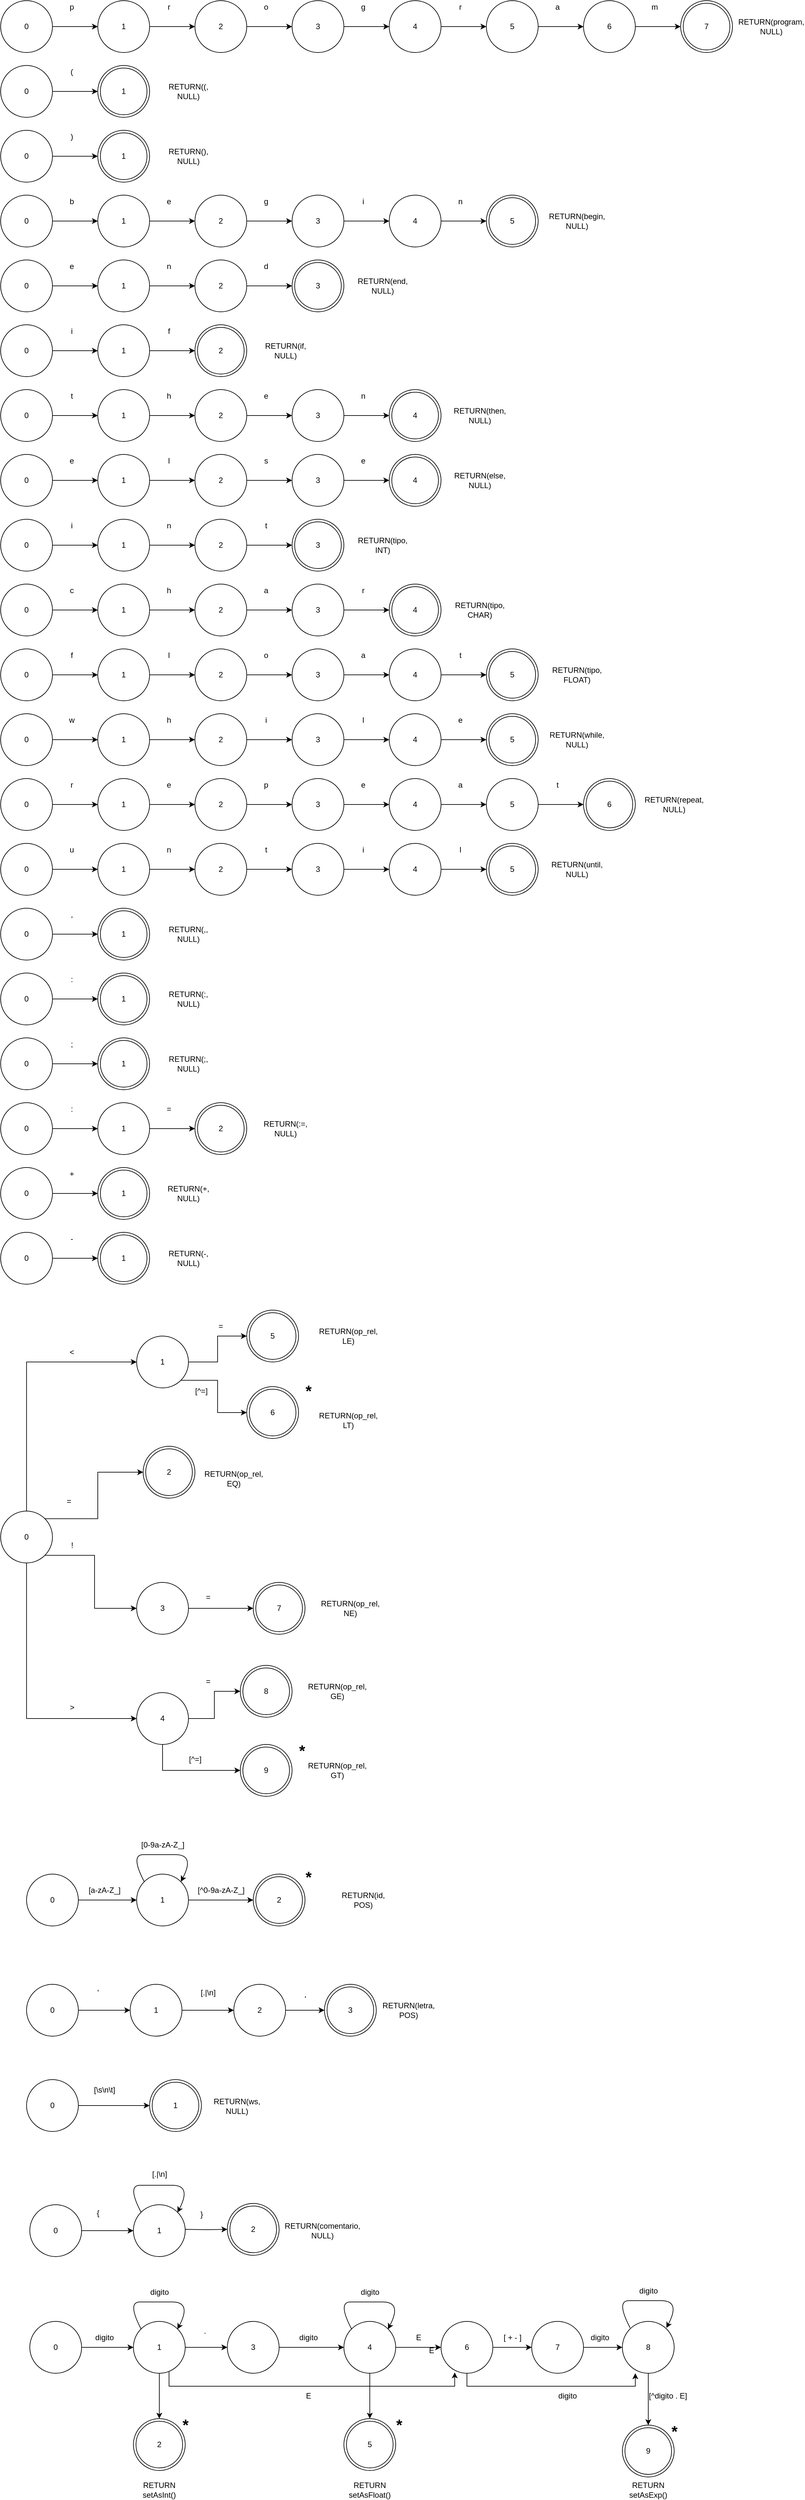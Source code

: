 <mxfile version="22.0.0" type="google">
  <diagram name="Página-1" id="OtQOu8LOPl39Hug3FkRX">
    <mxGraphModel grid="1" page="1" gridSize="10" guides="1" tooltips="1" connect="1" arrows="1" fold="1" pageScale="1" pageWidth="827" pageHeight="1169" math="0" shadow="0">
      <root>
        <mxCell id="0" />
        <mxCell id="1" parent="0" />
        <mxCell id="-IUhRAs3wrBaZXGBPhYS-1" style="edgeStyle=orthogonalEdgeStyle;rounded=0;orthogonalLoop=1;jettySize=auto;html=1;entryX=0;entryY=0.5;entryDx=0;entryDy=0;" edge="1" parent="1" source="-IUhRAs3wrBaZXGBPhYS-2" target="-IUhRAs3wrBaZXGBPhYS-5">
          <mxGeometry relative="1" as="geometry" />
        </mxCell>
        <mxCell id="-IUhRAs3wrBaZXGBPhYS-2" value="0" style="ellipse;whiteSpace=wrap;html=1;aspect=fixed;" vertex="1" parent="1">
          <mxGeometry x="310" y="220" width="80" height="80" as="geometry" />
        </mxCell>
        <mxCell id="-IUhRAs3wrBaZXGBPhYS-3" value="p" style="text;html=1;strokeColor=none;fillColor=none;align=center;verticalAlign=middle;whiteSpace=wrap;rounded=0;" vertex="1" parent="1">
          <mxGeometry x="400" y="220" width="40" height="20" as="geometry" />
        </mxCell>
        <mxCell id="-IUhRAs3wrBaZXGBPhYS-4" style="edgeStyle=orthogonalEdgeStyle;rounded=0;orthogonalLoop=1;jettySize=auto;html=1;entryX=0;entryY=0.5;entryDx=0;entryDy=0;" edge="1" parent="1" source="-IUhRAs3wrBaZXGBPhYS-5" target="-IUhRAs3wrBaZXGBPhYS-8">
          <mxGeometry relative="1" as="geometry" />
        </mxCell>
        <mxCell id="-IUhRAs3wrBaZXGBPhYS-5" value="1" style="ellipse;whiteSpace=wrap;html=1;aspect=fixed;" vertex="1" parent="1">
          <mxGeometry x="460" y="220" width="80" height="80" as="geometry" />
        </mxCell>
        <mxCell id="-IUhRAs3wrBaZXGBPhYS-6" value="r" style="text;html=1;strokeColor=none;fillColor=none;align=center;verticalAlign=middle;whiteSpace=wrap;rounded=0;" vertex="1" parent="1">
          <mxGeometry x="550" y="220" width="40" height="20" as="geometry" />
        </mxCell>
        <mxCell id="-IUhRAs3wrBaZXGBPhYS-7" style="edgeStyle=orthogonalEdgeStyle;rounded=0;orthogonalLoop=1;jettySize=auto;html=1;entryX=0;entryY=0.5;entryDx=0;entryDy=0;" edge="1" parent="1" source="-IUhRAs3wrBaZXGBPhYS-8" target="-IUhRAs3wrBaZXGBPhYS-11">
          <mxGeometry relative="1" as="geometry" />
        </mxCell>
        <mxCell id="-IUhRAs3wrBaZXGBPhYS-8" value="2" style="ellipse;whiteSpace=wrap;html=1;aspect=fixed;" vertex="1" parent="1">
          <mxGeometry x="610" y="220" width="80" height="80" as="geometry" />
        </mxCell>
        <mxCell id="-IUhRAs3wrBaZXGBPhYS-9" value="o" style="text;html=1;strokeColor=none;fillColor=none;align=center;verticalAlign=middle;whiteSpace=wrap;rounded=0;" vertex="1" parent="1">
          <mxGeometry x="700" y="220" width="40" height="20" as="geometry" />
        </mxCell>
        <mxCell id="-IUhRAs3wrBaZXGBPhYS-10" style="edgeStyle=orthogonalEdgeStyle;rounded=0;orthogonalLoop=1;jettySize=auto;html=1;entryX=0;entryY=0.5;entryDx=0;entryDy=0;" edge="1" parent="1" source="-IUhRAs3wrBaZXGBPhYS-11" target="-IUhRAs3wrBaZXGBPhYS-14">
          <mxGeometry relative="1" as="geometry" />
        </mxCell>
        <mxCell id="-IUhRAs3wrBaZXGBPhYS-11" value="3" style="ellipse;whiteSpace=wrap;html=1;aspect=fixed;" vertex="1" parent="1">
          <mxGeometry x="760" y="220" width="80" height="80" as="geometry" />
        </mxCell>
        <mxCell id="-IUhRAs3wrBaZXGBPhYS-12" value="g" style="text;html=1;strokeColor=none;fillColor=none;align=center;verticalAlign=middle;whiteSpace=wrap;rounded=0;" vertex="1" parent="1">
          <mxGeometry x="850" y="220" width="40" height="20" as="geometry" />
        </mxCell>
        <mxCell id="-IUhRAs3wrBaZXGBPhYS-13" style="edgeStyle=orthogonalEdgeStyle;rounded=0;orthogonalLoop=1;jettySize=auto;html=1;entryX=0;entryY=0.5;entryDx=0;entryDy=0;" edge="1" parent="1" source="-IUhRAs3wrBaZXGBPhYS-14" target="-IUhRAs3wrBaZXGBPhYS-17">
          <mxGeometry relative="1" as="geometry" />
        </mxCell>
        <mxCell id="-IUhRAs3wrBaZXGBPhYS-14" value="4" style="ellipse;whiteSpace=wrap;html=1;aspect=fixed;" vertex="1" parent="1">
          <mxGeometry x="910" y="220" width="80" height="80" as="geometry" />
        </mxCell>
        <mxCell id="-IUhRAs3wrBaZXGBPhYS-15" value="r" style="text;html=1;strokeColor=none;fillColor=none;align=center;verticalAlign=middle;whiteSpace=wrap;rounded=0;" vertex="1" parent="1">
          <mxGeometry x="1000" y="220" width="40" height="20" as="geometry" />
        </mxCell>
        <mxCell id="-IUhRAs3wrBaZXGBPhYS-16" style="edgeStyle=orthogonalEdgeStyle;rounded=0;orthogonalLoop=1;jettySize=auto;html=1;entryX=0;entryY=0.5;entryDx=0;entryDy=0;" edge="1" parent="1" source="-IUhRAs3wrBaZXGBPhYS-17" target="-IUhRAs3wrBaZXGBPhYS-20">
          <mxGeometry relative="1" as="geometry" />
        </mxCell>
        <mxCell id="-IUhRAs3wrBaZXGBPhYS-17" value="5" style="ellipse;whiteSpace=wrap;html=1;aspect=fixed;" vertex="1" parent="1">
          <mxGeometry x="1060" y="220" width="80" height="80" as="geometry" />
        </mxCell>
        <mxCell id="-IUhRAs3wrBaZXGBPhYS-18" value="a" style="text;html=1;strokeColor=none;fillColor=none;align=center;verticalAlign=middle;whiteSpace=wrap;rounded=0;" vertex="1" parent="1">
          <mxGeometry x="1150" y="220" width="40" height="20" as="geometry" />
        </mxCell>
        <mxCell id="-IUhRAs3wrBaZXGBPhYS-19" style="edgeStyle=orthogonalEdgeStyle;rounded=0;orthogonalLoop=1;jettySize=auto;html=1;entryX=0;entryY=0.5;entryDx=0;entryDy=0;" edge="1" parent="1" source="-IUhRAs3wrBaZXGBPhYS-20" target="-IUhRAs3wrBaZXGBPhYS-23">
          <mxGeometry relative="1" as="geometry" />
        </mxCell>
        <mxCell id="-IUhRAs3wrBaZXGBPhYS-20" value="6" style="ellipse;whiteSpace=wrap;html=1;aspect=fixed;" vertex="1" parent="1">
          <mxGeometry x="1210" y="220" width="80" height="80" as="geometry" />
        </mxCell>
        <mxCell id="-IUhRAs3wrBaZXGBPhYS-21" value="m" style="text;html=1;strokeColor=none;fillColor=none;align=center;verticalAlign=middle;whiteSpace=wrap;rounded=0;" vertex="1" parent="1">
          <mxGeometry x="1300" y="220" width="40" height="20" as="geometry" />
        </mxCell>
        <mxCell id="-IUhRAs3wrBaZXGBPhYS-23" value="7" style="ellipse;shape=doubleEllipse;whiteSpace=wrap;html=1;aspect=fixed;" vertex="1" parent="1">
          <mxGeometry x="1360" y="220" width="80" height="80" as="geometry" />
        </mxCell>
        <mxCell id="-IUhRAs3wrBaZXGBPhYS-24" value="RETURN(program, NULL)" style="text;html=1;strokeColor=none;fillColor=none;align=center;verticalAlign=middle;whiteSpace=wrap;rounded=0;" vertex="1" parent="1">
          <mxGeometry x="1480" y="250" width="40" height="20" as="geometry" />
        </mxCell>
        <mxCell id="-IUhRAs3wrBaZXGBPhYS-25" style="edgeStyle=orthogonalEdgeStyle;rounded=0;orthogonalLoop=1;jettySize=auto;html=1;entryX=0;entryY=0.5;entryDx=0;entryDy=0;" edge="1" parent="1" source="-IUhRAs3wrBaZXGBPhYS-26" target="-IUhRAs3wrBaZXGBPhYS-29">
          <mxGeometry relative="1" as="geometry" />
        </mxCell>
        <mxCell id="-IUhRAs3wrBaZXGBPhYS-26" value="0" style="ellipse;whiteSpace=wrap;html=1;aspect=fixed;" vertex="1" parent="1">
          <mxGeometry x="310" y="320" width="80" height="80" as="geometry" />
        </mxCell>
        <mxCell id="-IUhRAs3wrBaZXGBPhYS-27" value="(" style="text;html=1;strokeColor=none;fillColor=none;align=center;verticalAlign=middle;whiteSpace=wrap;rounded=0;" vertex="1" parent="1">
          <mxGeometry x="400" y="320" width="40" height="20" as="geometry" />
        </mxCell>
        <mxCell id="-IUhRAs3wrBaZXGBPhYS-29" value="1" style="ellipse;shape=doubleEllipse;whiteSpace=wrap;html=1;aspect=fixed;" vertex="1" parent="1">
          <mxGeometry x="460" y="320" width="80" height="80" as="geometry" />
        </mxCell>
        <mxCell id="-IUhRAs3wrBaZXGBPhYS-30" value="RETURN((, NULL)" style="text;html=1;strokeColor=none;fillColor=none;align=center;verticalAlign=middle;whiteSpace=wrap;rounded=0;" vertex="1" parent="1">
          <mxGeometry x="580" y="350" width="40" height="20" as="geometry" />
        </mxCell>
        <mxCell id="-IUhRAs3wrBaZXGBPhYS-31" style="edgeStyle=orthogonalEdgeStyle;rounded=0;orthogonalLoop=1;jettySize=auto;html=1;entryX=0;entryY=0.5;entryDx=0;entryDy=0;" edge="1" parent="1" source="-IUhRAs3wrBaZXGBPhYS-32" target="-IUhRAs3wrBaZXGBPhYS-35">
          <mxGeometry relative="1" as="geometry" />
        </mxCell>
        <mxCell id="-IUhRAs3wrBaZXGBPhYS-32" value="0" style="ellipse;whiteSpace=wrap;html=1;aspect=fixed;" vertex="1" parent="1">
          <mxGeometry x="310" y="420" width="80" height="80" as="geometry" />
        </mxCell>
        <mxCell id="-IUhRAs3wrBaZXGBPhYS-33" value=")" style="text;html=1;strokeColor=none;fillColor=none;align=center;verticalAlign=middle;whiteSpace=wrap;rounded=0;" vertex="1" parent="1">
          <mxGeometry x="400" y="420" width="40" height="20" as="geometry" />
        </mxCell>
        <mxCell id="-IUhRAs3wrBaZXGBPhYS-35" value="1" style="ellipse;shape=doubleEllipse;whiteSpace=wrap;html=1;aspect=fixed;" vertex="1" parent="1">
          <mxGeometry x="460" y="420" width="80" height="80" as="geometry" />
        </mxCell>
        <mxCell id="-IUhRAs3wrBaZXGBPhYS-36" value="RETURN(), NULL)" style="text;html=1;strokeColor=none;fillColor=none;align=center;verticalAlign=middle;whiteSpace=wrap;rounded=0;" vertex="1" parent="1">
          <mxGeometry x="580" y="450" width="40" height="20" as="geometry" />
        </mxCell>
        <mxCell id="-IUhRAs3wrBaZXGBPhYS-37" style="edgeStyle=orthogonalEdgeStyle;rounded=0;orthogonalLoop=1;jettySize=auto;html=1;entryX=0;entryY=0.5;entryDx=0;entryDy=0;" edge="1" parent="1" source="-IUhRAs3wrBaZXGBPhYS-38" target="-IUhRAs3wrBaZXGBPhYS-41">
          <mxGeometry relative="1" as="geometry" />
        </mxCell>
        <mxCell id="-IUhRAs3wrBaZXGBPhYS-38" value="0" style="ellipse;whiteSpace=wrap;html=1;aspect=fixed;" vertex="1" parent="1">
          <mxGeometry x="310" y="520" width="80" height="80" as="geometry" />
        </mxCell>
        <mxCell id="-IUhRAs3wrBaZXGBPhYS-39" value="b" style="text;html=1;strokeColor=none;fillColor=none;align=center;verticalAlign=middle;whiteSpace=wrap;rounded=0;" vertex="1" parent="1">
          <mxGeometry x="400" y="520" width="40" height="20" as="geometry" />
        </mxCell>
        <mxCell id="-IUhRAs3wrBaZXGBPhYS-40" style="edgeStyle=orthogonalEdgeStyle;rounded=0;orthogonalLoop=1;jettySize=auto;html=1;entryX=0;entryY=0.5;entryDx=0;entryDy=0;" edge="1" parent="1" source="-IUhRAs3wrBaZXGBPhYS-41" target="-IUhRAs3wrBaZXGBPhYS-44">
          <mxGeometry relative="1" as="geometry" />
        </mxCell>
        <mxCell id="-IUhRAs3wrBaZXGBPhYS-41" value="1" style="ellipse;whiteSpace=wrap;html=1;aspect=fixed;" vertex="1" parent="1">
          <mxGeometry x="460" y="520" width="80" height="80" as="geometry" />
        </mxCell>
        <mxCell id="-IUhRAs3wrBaZXGBPhYS-42" value="e" style="text;html=1;strokeColor=none;fillColor=none;align=center;verticalAlign=middle;whiteSpace=wrap;rounded=0;" vertex="1" parent="1">
          <mxGeometry x="550" y="520" width="40" height="20" as="geometry" />
        </mxCell>
        <mxCell id="-IUhRAs3wrBaZXGBPhYS-43" style="edgeStyle=orthogonalEdgeStyle;rounded=0;orthogonalLoop=1;jettySize=auto;html=1;entryX=0;entryY=0.5;entryDx=0;entryDy=0;" edge="1" parent="1" source="-IUhRAs3wrBaZXGBPhYS-44" target="-IUhRAs3wrBaZXGBPhYS-47">
          <mxGeometry relative="1" as="geometry" />
        </mxCell>
        <mxCell id="-IUhRAs3wrBaZXGBPhYS-44" value="2" style="ellipse;whiteSpace=wrap;html=1;aspect=fixed;" vertex="1" parent="1">
          <mxGeometry x="610" y="520" width="80" height="80" as="geometry" />
        </mxCell>
        <mxCell id="-IUhRAs3wrBaZXGBPhYS-45" value="g" style="text;html=1;strokeColor=none;fillColor=none;align=center;verticalAlign=middle;whiteSpace=wrap;rounded=0;" vertex="1" parent="1">
          <mxGeometry x="700" y="520" width="40" height="20" as="geometry" />
        </mxCell>
        <mxCell id="-IUhRAs3wrBaZXGBPhYS-46" style="edgeStyle=orthogonalEdgeStyle;rounded=0;orthogonalLoop=1;jettySize=auto;html=1;entryX=0;entryY=0.5;entryDx=0;entryDy=0;" edge="1" parent="1" source="-IUhRAs3wrBaZXGBPhYS-47" target="-IUhRAs3wrBaZXGBPhYS-50">
          <mxGeometry relative="1" as="geometry" />
        </mxCell>
        <mxCell id="-IUhRAs3wrBaZXGBPhYS-47" value="3" style="ellipse;whiteSpace=wrap;html=1;aspect=fixed;" vertex="1" parent="1">
          <mxGeometry x="760" y="520" width="80" height="80" as="geometry" />
        </mxCell>
        <mxCell id="-IUhRAs3wrBaZXGBPhYS-48" value="i" style="text;html=1;strokeColor=none;fillColor=none;align=center;verticalAlign=middle;whiteSpace=wrap;rounded=0;" vertex="1" parent="1">
          <mxGeometry x="850" y="520" width="40" height="20" as="geometry" />
        </mxCell>
        <mxCell id="-IUhRAs3wrBaZXGBPhYS-49" style="edgeStyle=orthogonalEdgeStyle;rounded=0;orthogonalLoop=1;jettySize=auto;html=1;entryX=0;entryY=0.5;entryDx=0;entryDy=0;" edge="1" parent="1" source="-IUhRAs3wrBaZXGBPhYS-50" target="-IUhRAs3wrBaZXGBPhYS-53">
          <mxGeometry relative="1" as="geometry" />
        </mxCell>
        <mxCell id="-IUhRAs3wrBaZXGBPhYS-50" value="4" style="ellipse;whiteSpace=wrap;html=1;aspect=fixed;" vertex="1" parent="1">
          <mxGeometry x="910" y="520" width="80" height="80" as="geometry" />
        </mxCell>
        <mxCell id="-IUhRAs3wrBaZXGBPhYS-51" value="n" style="text;html=1;strokeColor=none;fillColor=none;align=center;verticalAlign=middle;whiteSpace=wrap;rounded=0;" vertex="1" parent="1">
          <mxGeometry x="1000" y="520" width="40" height="20" as="geometry" />
        </mxCell>
        <mxCell id="-IUhRAs3wrBaZXGBPhYS-53" value="5" style="ellipse;shape=doubleEllipse;whiteSpace=wrap;html=1;aspect=fixed;" vertex="1" parent="1">
          <mxGeometry x="1060" y="520" width="80" height="80" as="geometry" />
        </mxCell>
        <mxCell id="-IUhRAs3wrBaZXGBPhYS-54" value="RETURN(begin, NULL)" style="text;html=1;strokeColor=none;fillColor=none;align=center;verticalAlign=middle;whiteSpace=wrap;rounded=0;" vertex="1" parent="1">
          <mxGeometry x="1180" y="550" width="40" height="20" as="geometry" />
        </mxCell>
        <mxCell id="-IUhRAs3wrBaZXGBPhYS-55" style="edgeStyle=orthogonalEdgeStyle;rounded=0;orthogonalLoop=1;jettySize=auto;html=1;entryX=0;entryY=0.5;entryDx=0;entryDy=0;" edge="1" parent="1" source="-IUhRAs3wrBaZXGBPhYS-56" target="-IUhRAs3wrBaZXGBPhYS-59">
          <mxGeometry relative="1" as="geometry" />
        </mxCell>
        <mxCell id="-IUhRAs3wrBaZXGBPhYS-56" value="0" style="ellipse;whiteSpace=wrap;html=1;aspect=fixed;" vertex="1" parent="1">
          <mxGeometry x="310" y="620" width="80" height="80" as="geometry" />
        </mxCell>
        <mxCell id="-IUhRAs3wrBaZXGBPhYS-57" value="e" style="text;html=1;strokeColor=none;fillColor=none;align=center;verticalAlign=middle;whiteSpace=wrap;rounded=0;" vertex="1" parent="1">
          <mxGeometry x="400" y="620" width="40" height="20" as="geometry" />
        </mxCell>
        <mxCell id="-IUhRAs3wrBaZXGBPhYS-58" style="edgeStyle=orthogonalEdgeStyle;rounded=0;orthogonalLoop=1;jettySize=auto;html=1;entryX=0;entryY=0.5;entryDx=0;entryDy=0;" edge="1" parent="1" source="-IUhRAs3wrBaZXGBPhYS-59" target="-IUhRAs3wrBaZXGBPhYS-62">
          <mxGeometry relative="1" as="geometry" />
        </mxCell>
        <mxCell id="-IUhRAs3wrBaZXGBPhYS-59" value="1" style="ellipse;whiteSpace=wrap;html=1;aspect=fixed;" vertex="1" parent="1">
          <mxGeometry x="460" y="620" width="80" height="80" as="geometry" />
        </mxCell>
        <mxCell id="-IUhRAs3wrBaZXGBPhYS-60" value="n" style="text;html=1;strokeColor=none;fillColor=none;align=center;verticalAlign=middle;whiteSpace=wrap;rounded=0;" vertex="1" parent="1">
          <mxGeometry x="550" y="620" width="40" height="20" as="geometry" />
        </mxCell>
        <mxCell id="-IUhRAs3wrBaZXGBPhYS-61" style="edgeStyle=orthogonalEdgeStyle;rounded=0;orthogonalLoop=1;jettySize=auto;html=1;entryX=0;entryY=0.5;entryDx=0;entryDy=0;" edge="1" parent="1" source="-IUhRAs3wrBaZXGBPhYS-62" target="-IUhRAs3wrBaZXGBPhYS-65">
          <mxGeometry relative="1" as="geometry" />
        </mxCell>
        <mxCell id="-IUhRAs3wrBaZXGBPhYS-62" value="2" style="ellipse;whiteSpace=wrap;html=1;aspect=fixed;" vertex="1" parent="1">
          <mxGeometry x="610" y="620" width="80" height="80" as="geometry" />
        </mxCell>
        <mxCell id="-IUhRAs3wrBaZXGBPhYS-63" value="d" style="text;html=1;strokeColor=none;fillColor=none;align=center;verticalAlign=middle;whiteSpace=wrap;rounded=0;" vertex="1" parent="1">
          <mxGeometry x="700" y="620" width="40" height="20" as="geometry" />
        </mxCell>
        <mxCell id="-IUhRAs3wrBaZXGBPhYS-65" value="3" style="ellipse;shape=doubleEllipse;whiteSpace=wrap;html=1;aspect=fixed;" vertex="1" parent="1">
          <mxGeometry x="760" y="620" width="80" height="80" as="geometry" />
        </mxCell>
        <mxCell id="-IUhRAs3wrBaZXGBPhYS-66" value="RETURN(end, NULL)" style="text;html=1;strokeColor=none;fillColor=none;align=center;verticalAlign=middle;whiteSpace=wrap;rounded=0;" vertex="1" parent="1">
          <mxGeometry x="880" y="650" width="40" height="20" as="geometry" />
        </mxCell>
        <mxCell id="-IUhRAs3wrBaZXGBPhYS-67" style="edgeStyle=orthogonalEdgeStyle;rounded=0;orthogonalLoop=1;jettySize=auto;html=1;entryX=0;entryY=0.5;entryDx=0;entryDy=0;" edge="1" parent="1" source="-IUhRAs3wrBaZXGBPhYS-68" target="-IUhRAs3wrBaZXGBPhYS-71">
          <mxGeometry relative="1" as="geometry" />
        </mxCell>
        <mxCell id="-IUhRAs3wrBaZXGBPhYS-68" value="0" style="ellipse;whiteSpace=wrap;html=1;aspect=fixed;" vertex="1" parent="1">
          <mxGeometry x="310" y="720" width="80" height="80" as="geometry" />
        </mxCell>
        <mxCell id="-IUhRAs3wrBaZXGBPhYS-69" value="i" style="text;html=1;strokeColor=none;fillColor=none;align=center;verticalAlign=middle;whiteSpace=wrap;rounded=0;" vertex="1" parent="1">
          <mxGeometry x="400" y="720" width="40" height="20" as="geometry" />
        </mxCell>
        <mxCell id="-IUhRAs3wrBaZXGBPhYS-70" style="edgeStyle=orthogonalEdgeStyle;rounded=0;orthogonalLoop=1;jettySize=auto;html=1;entryX=0;entryY=0.5;entryDx=0;entryDy=0;" edge="1" parent="1" source="-IUhRAs3wrBaZXGBPhYS-71" target="-IUhRAs3wrBaZXGBPhYS-74">
          <mxGeometry relative="1" as="geometry" />
        </mxCell>
        <mxCell id="-IUhRAs3wrBaZXGBPhYS-71" value="1" style="ellipse;whiteSpace=wrap;html=1;aspect=fixed;" vertex="1" parent="1">
          <mxGeometry x="460" y="720" width="80" height="80" as="geometry" />
        </mxCell>
        <mxCell id="-IUhRAs3wrBaZXGBPhYS-72" value="f" style="text;html=1;strokeColor=none;fillColor=none;align=center;verticalAlign=middle;whiteSpace=wrap;rounded=0;" vertex="1" parent="1">
          <mxGeometry x="550" y="720" width="40" height="20" as="geometry" />
        </mxCell>
        <mxCell id="-IUhRAs3wrBaZXGBPhYS-74" value="2" style="ellipse;shape=doubleEllipse;whiteSpace=wrap;html=1;aspect=fixed;" vertex="1" parent="1">
          <mxGeometry x="610" y="720" width="80" height="80" as="geometry" />
        </mxCell>
        <mxCell id="-IUhRAs3wrBaZXGBPhYS-75" value="RETURN(if, NULL)" style="text;html=1;strokeColor=none;fillColor=none;align=center;verticalAlign=middle;whiteSpace=wrap;rounded=0;" vertex="1" parent="1">
          <mxGeometry x="730" y="750" width="40" height="20" as="geometry" />
        </mxCell>
        <mxCell id="-IUhRAs3wrBaZXGBPhYS-76" style="edgeStyle=orthogonalEdgeStyle;rounded=0;orthogonalLoop=1;jettySize=auto;html=1;entryX=0;entryY=0.5;entryDx=0;entryDy=0;" edge="1" parent="1" source="-IUhRAs3wrBaZXGBPhYS-77" target="-IUhRAs3wrBaZXGBPhYS-80">
          <mxGeometry relative="1" as="geometry" />
        </mxCell>
        <mxCell id="-IUhRAs3wrBaZXGBPhYS-77" value="0" style="ellipse;whiteSpace=wrap;html=1;aspect=fixed;" vertex="1" parent="1">
          <mxGeometry x="310" y="820" width="80" height="80" as="geometry" />
        </mxCell>
        <mxCell id="-IUhRAs3wrBaZXGBPhYS-78" value="t" style="text;html=1;strokeColor=none;fillColor=none;align=center;verticalAlign=middle;whiteSpace=wrap;rounded=0;" vertex="1" parent="1">
          <mxGeometry x="400" y="820" width="40" height="20" as="geometry" />
        </mxCell>
        <mxCell id="-IUhRAs3wrBaZXGBPhYS-79" style="edgeStyle=orthogonalEdgeStyle;rounded=0;orthogonalLoop=1;jettySize=auto;html=1;entryX=0;entryY=0.5;entryDx=0;entryDy=0;" edge="1" parent="1" source="-IUhRAs3wrBaZXGBPhYS-80" target="-IUhRAs3wrBaZXGBPhYS-83">
          <mxGeometry relative="1" as="geometry" />
        </mxCell>
        <mxCell id="-IUhRAs3wrBaZXGBPhYS-80" value="1" style="ellipse;whiteSpace=wrap;html=1;aspect=fixed;" vertex="1" parent="1">
          <mxGeometry x="460" y="820" width="80" height="80" as="geometry" />
        </mxCell>
        <mxCell id="-IUhRAs3wrBaZXGBPhYS-81" value="h" style="text;html=1;strokeColor=none;fillColor=none;align=center;verticalAlign=middle;whiteSpace=wrap;rounded=0;" vertex="1" parent="1">
          <mxGeometry x="550" y="820" width="40" height="20" as="geometry" />
        </mxCell>
        <mxCell id="-IUhRAs3wrBaZXGBPhYS-82" style="edgeStyle=orthogonalEdgeStyle;rounded=0;orthogonalLoop=1;jettySize=auto;html=1;entryX=0;entryY=0.5;entryDx=0;entryDy=0;" edge="1" parent="1" source="-IUhRAs3wrBaZXGBPhYS-83" target="-IUhRAs3wrBaZXGBPhYS-86">
          <mxGeometry relative="1" as="geometry" />
        </mxCell>
        <mxCell id="-IUhRAs3wrBaZXGBPhYS-83" value="2" style="ellipse;whiteSpace=wrap;html=1;aspect=fixed;" vertex="1" parent="1">
          <mxGeometry x="610" y="820" width="80" height="80" as="geometry" />
        </mxCell>
        <mxCell id="-IUhRAs3wrBaZXGBPhYS-84" value="e" style="text;html=1;strokeColor=none;fillColor=none;align=center;verticalAlign=middle;whiteSpace=wrap;rounded=0;" vertex="1" parent="1">
          <mxGeometry x="700" y="820" width="40" height="20" as="geometry" />
        </mxCell>
        <mxCell id="-IUhRAs3wrBaZXGBPhYS-85" style="edgeStyle=orthogonalEdgeStyle;rounded=0;orthogonalLoop=1;jettySize=auto;html=1;entryX=0;entryY=0.5;entryDx=0;entryDy=0;" edge="1" parent="1" source="-IUhRAs3wrBaZXGBPhYS-86" target="-IUhRAs3wrBaZXGBPhYS-89">
          <mxGeometry relative="1" as="geometry" />
        </mxCell>
        <mxCell id="-IUhRAs3wrBaZXGBPhYS-86" value="3" style="ellipse;whiteSpace=wrap;html=1;aspect=fixed;" vertex="1" parent="1">
          <mxGeometry x="760" y="820" width="80" height="80" as="geometry" />
        </mxCell>
        <mxCell id="-IUhRAs3wrBaZXGBPhYS-87" value="n" style="text;html=1;strokeColor=none;fillColor=none;align=center;verticalAlign=middle;whiteSpace=wrap;rounded=0;" vertex="1" parent="1">
          <mxGeometry x="850" y="820" width="40" height="20" as="geometry" />
        </mxCell>
        <mxCell id="-IUhRAs3wrBaZXGBPhYS-89" value="4" style="ellipse;shape=doubleEllipse;whiteSpace=wrap;html=1;aspect=fixed;" vertex="1" parent="1">
          <mxGeometry x="910" y="820" width="80" height="80" as="geometry" />
        </mxCell>
        <mxCell id="-IUhRAs3wrBaZXGBPhYS-90" value="RETURN(then, NULL)" style="text;html=1;strokeColor=none;fillColor=none;align=center;verticalAlign=middle;whiteSpace=wrap;rounded=0;" vertex="1" parent="1">
          <mxGeometry x="1030" y="850" width="40" height="20" as="geometry" />
        </mxCell>
        <mxCell id="-IUhRAs3wrBaZXGBPhYS-91" style="edgeStyle=orthogonalEdgeStyle;rounded=0;orthogonalLoop=1;jettySize=auto;html=1;entryX=0;entryY=0.5;entryDx=0;entryDy=0;" edge="1" parent="1" source="-IUhRAs3wrBaZXGBPhYS-92" target="-IUhRAs3wrBaZXGBPhYS-95">
          <mxGeometry relative="1" as="geometry" />
        </mxCell>
        <mxCell id="-IUhRAs3wrBaZXGBPhYS-92" value="0" style="ellipse;whiteSpace=wrap;html=1;aspect=fixed;" vertex="1" parent="1">
          <mxGeometry x="310" y="920" width="80" height="80" as="geometry" />
        </mxCell>
        <mxCell id="-IUhRAs3wrBaZXGBPhYS-93" value="e" style="text;html=1;strokeColor=none;fillColor=none;align=center;verticalAlign=middle;whiteSpace=wrap;rounded=0;" vertex="1" parent="1">
          <mxGeometry x="400" y="920" width="40" height="20" as="geometry" />
        </mxCell>
        <mxCell id="-IUhRAs3wrBaZXGBPhYS-94" style="edgeStyle=orthogonalEdgeStyle;rounded=0;orthogonalLoop=1;jettySize=auto;html=1;entryX=0;entryY=0.5;entryDx=0;entryDy=0;" edge="1" parent="1" source="-IUhRAs3wrBaZXGBPhYS-95" target="-IUhRAs3wrBaZXGBPhYS-98">
          <mxGeometry relative="1" as="geometry" />
        </mxCell>
        <mxCell id="-IUhRAs3wrBaZXGBPhYS-95" value="1" style="ellipse;whiteSpace=wrap;html=1;aspect=fixed;" vertex="1" parent="1">
          <mxGeometry x="460" y="920" width="80" height="80" as="geometry" />
        </mxCell>
        <mxCell id="-IUhRAs3wrBaZXGBPhYS-96" value="l" style="text;html=1;strokeColor=none;fillColor=none;align=center;verticalAlign=middle;whiteSpace=wrap;rounded=0;" vertex="1" parent="1">
          <mxGeometry x="550" y="920" width="40" height="20" as="geometry" />
        </mxCell>
        <mxCell id="-IUhRAs3wrBaZXGBPhYS-97" style="edgeStyle=orthogonalEdgeStyle;rounded=0;orthogonalLoop=1;jettySize=auto;html=1;entryX=0;entryY=0.5;entryDx=0;entryDy=0;" edge="1" parent="1" source="-IUhRAs3wrBaZXGBPhYS-98" target="-IUhRAs3wrBaZXGBPhYS-101">
          <mxGeometry relative="1" as="geometry" />
        </mxCell>
        <mxCell id="-IUhRAs3wrBaZXGBPhYS-98" value="2" style="ellipse;whiteSpace=wrap;html=1;aspect=fixed;" vertex="1" parent="1">
          <mxGeometry x="610" y="920" width="80" height="80" as="geometry" />
        </mxCell>
        <mxCell id="-IUhRAs3wrBaZXGBPhYS-99" value="s" style="text;html=1;strokeColor=none;fillColor=none;align=center;verticalAlign=middle;whiteSpace=wrap;rounded=0;" vertex="1" parent="1">
          <mxGeometry x="700" y="920" width="40" height="20" as="geometry" />
        </mxCell>
        <mxCell id="-IUhRAs3wrBaZXGBPhYS-100" style="edgeStyle=orthogonalEdgeStyle;rounded=0;orthogonalLoop=1;jettySize=auto;html=1;entryX=0;entryY=0.5;entryDx=0;entryDy=0;" edge="1" parent="1" source="-IUhRAs3wrBaZXGBPhYS-101" target="-IUhRAs3wrBaZXGBPhYS-104">
          <mxGeometry relative="1" as="geometry" />
        </mxCell>
        <mxCell id="-IUhRAs3wrBaZXGBPhYS-101" value="3" style="ellipse;whiteSpace=wrap;html=1;aspect=fixed;" vertex="1" parent="1">
          <mxGeometry x="760" y="920" width="80" height="80" as="geometry" />
        </mxCell>
        <mxCell id="-IUhRAs3wrBaZXGBPhYS-102" value="e" style="text;html=1;strokeColor=none;fillColor=none;align=center;verticalAlign=middle;whiteSpace=wrap;rounded=0;" vertex="1" parent="1">
          <mxGeometry x="850" y="920" width="40" height="20" as="geometry" />
        </mxCell>
        <mxCell id="-IUhRAs3wrBaZXGBPhYS-104" value="4" style="ellipse;shape=doubleEllipse;whiteSpace=wrap;html=1;aspect=fixed;" vertex="1" parent="1">
          <mxGeometry x="910" y="920" width="80" height="80" as="geometry" />
        </mxCell>
        <mxCell id="-IUhRAs3wrBaZXGBPhYS-105" value="RETURN(else, NULL)" style="text;html=1;strokeColor=none;fillColor=none;align=center;verticalAlign=middle;whiteSpace=wrap;rounded=0;" vertex="1" parent="1">
          <mxGeometry x="1030" y="950" width="40" height="20" as="geometry" />
        </mxCell>
        <mxCell id="-IUhRAs3wrBaZXGBPhYS-106" style="edgeStyle=orthogonalEdgeStyle;rounded=0;orthogonalLoop=1;jettySize=auto;html=1;entryX=0;entryY=0.5;entryDx=0;entryDy=0;" edge="1" parent="1" source="-IUhRAs3wrBaZXGBPhYS-107" target="-IUhRAs3wrBaZXGBPhYS-110">
          <mxGeometry relative="1" as="geometry" />
        </mxCell>
        <mxCell id="-IUhRAs3wrBaZXGBPhYS-107" value="0" style="ellipse;whiteSpace=wrap;html=1;aspect=fixed;" vertex="1" parent="1">
          <mxGeometry x="310" y="1020" width="80" height="80" as="geometry" />
        </mxCell>
        <mxCell id="-IUhRAs3wrBaZXGBPhYS-108" value="i" style="text;html=1;strokeColor=none;fillColor=none;align=center;verticalAlign=middle;whiteSpace=wrap;rounded=0;" vertex="1" parent="1">
          <mxGeometry x="400" y="1020" width="40" height="20" as="geometry" />
        </mxCell>
        <mxCell id="-IUhRAs3wrBaZXGBPhYS-109" style="edgeStyle=orthogonalEdgeStyle;rounded=0;orthogonalLoop=1;jettySize=auto;html=1;entryX=0;entryY=0.5;entryDx=0;entryDy=0;" edge="1" parent="1" source="-IUhRAs3wrBaZXGBPhYS-110" target="-IUhRAs3wrBaZXGBPhYS-113">
          <mxGeometry relative="1" as="geometry" />
        </mxCell>
        <mxCell id="-IUhRAs3wrBaZXGBPhYS-110" value="1" style="ellipse;whiteSpace=wrap;html=1;aspect=fixed;" vertex="1" parent="1">
          <mxGeometry x="460" y="1020" width="80" height="80" as="geometry" />
        </mxCell>
        <mxCell id="-IUhRAs3wrBaZXGBPhYS-111" value="n" style="text;html=1;strokeColor=none;fillColor=none;align=center;verticalAlign=middle;whiteSpace=wrap;rounded=0;" vertex="1" parent="1">
          <mxGeometry x="550" y="1020" width="40" height="20" as="geometry" />
        </mxCell>
        <mxCell id="-IUhRAs3wrBaZXGBPhYS-112" style="edgeStyle=orthogonalEdgeStyle;rounded=0;orthogonalLoop=1;jettySize=auto;html=1;entryX=0;entryY=0.5;entryDx=0;entryDy=0;" edge="1" parent="1" source="-IUhRAs3wrBaZXGBPhYS-113" target="-IUhRAs3wrBaZXGBPhYS-116">
          <mxGeometry relative="1" as="geometry" />
        </mxCell>
        <mxCell id="-IUhRAs3wrBaZXGBPhYS-113" value="2" style="ellipse;whiteSpace=wrap;html=1;aspect=fixed;" vertex="1" parent="1">
          <mxGeometry x="610" y="1020" width="80" height="80" as="geometry" />
        </mxCell>
        <mxCell id="-IUhRAs3wrBaZXGBPhYS-114" value="t" style="text;html=1;strokeColor=none;fillColor=none;align=center;verticalAlign=middle;whiteSpace=wrap;rounded=0;" vertex="1" parent="1">
          <mxGeometry x="700" y="1020" width="40" height="20" as="geometry" />
        </mxCell>
        <mxCell id="-IUhRAs3wrBaZXGBPhYS-116" value="3" style="ellipse;shape=doubleEllipse;whiteSpace=wrap;html=1;aspect=fixed;" vertex="1" parent="1">
          <mxGeometry x="760" y="1020" width="80" height="80" as="geometry" />
        </mxCell>
        <mxCell id="-IUhRAs3wrBaZXGBPhYS-117" value="RETURN(tipo, INT)" style="text;html=1;strokeColor=none;fillColor=none;align=center;verticalAlign=middle;whiteSpace=wrap;rounded=0;" vertex="1" parent="1">
          <mxGeometry x="880" y="1050" width="40" height="20" as="geometry" />
        </mxCell>
        <mxCell id="-IUhRAs3wrBaZXGBPhYS-118" style="edgeStyle=orthogonalEdgeStyle;rounded=0;orthogonalLoop=1;jettySize=auto;html=1;entryX=0;entryY=0.5;entryDx=0;entryDy=0;" edge="1" parent="1" source="-IUhRAs3wrBaZXGBPhYS-119" target="-IUhRAs3wrBaZXGBPhYS-122">
          <mxGeometry relative="1" as="geometry" />
        </mxCell>
        <mxCell id="-IUhRAs3wrBaZXGBPhYS-119" value="0" style="ellipse;whiteSpace=wrap;html=1;aspect=fixed;" vertex="1" parent="1">
          <mxGeometry x="310" y="1120" width="80" height="80" as="geometry" />
        </mxCell>
        <mxCell id="-IUhRAs3wrBaZXGBPhYS-120" value="c" style="text;html=1;strokeColor=none;fillColor=none;align=center;verticalAlign=middle;whiteSpace=wrap;rounded=0;" vertex="1" parent="1">
          <mxGeometry x="400" y="1120" width="40" height="20" as="geometry" />
        </mxCell>
        <mxCell id="-IUhRAs3wrBaZXGBPhYS-121" style="edgeStyle=orthogonalEdgeStyle;rounded=0;orthogonalLoop=1;jettySize=auto;html=1;entryX=0;entryY=0.5;entryDx=0;entryDy=0;" edge="1" parent="1" source="-IUhRAs3wrBaZXGBPhYS-122" target="-IUhRAs3wrBaZXGBPhYS-125">
          <mxGeometry relative="1" as="geometry" />
        </mxCell>
        <mxCell id="-IUhRAs3wrBaZXGBPhYS-122" value="1" style="ellipse;whiteSpace=wrap;html=1;aspect=fixed;" vertex="1" parent="1">
          <mxGeometry x="460" y="1120" width="80" height="80" as="geometry" />
        </mxCell>
        <mxCell id="-IUhRAs3wrBaZXGBPhYS-123" value="h" style="text;html=1;strokeColor=none;fillColor=none;align=center;verticalAlign=middle;whiteSpace=wrap;rounded=0;" vertex="1" parent="1">
          <mxGeometry x="550" y="1120" width="40" height="20" as="geometry" />
        </mxCell>
        <mxCell id="-IUhRAs3wrBaZXGBPhYS-124" style="edgeStyle=orthogonalEdgeStyle;rounded=0;orthogonalLoop=1;jettySize=auto;html=1;entryX=0;entryY=0.5;entryDx=0;entryDy=0;" edge="1" parent="1" source="-IUhRAs3wrBaZXGBPhYS-125" target="-IUhRAs3wrBaZXGBPhYS-128">
          <mxGeometry relative="1" as="geometry" />
        </mxCell>
        <mxCell id="-IUhRAs3wrBaZXGBPhYS-125" value="2" style="ellipse;whiteSpace=wrap;html=1;aspect=fixed;" vertex="1" parent="1">
          <mxGeometry x="610" y="1120" width="80" height="80" as="geometry" />
        </mxCell>
        <mxCell id="-IUhRAs3wrBaZXGBPhYS-126" value="a" style="text;html=1;strokeColor=none;fillColor=none;align=center;verticalAlign=middle;whiteSpace=wrap;rounded=0;" vertex="1" parent="1">
          <mxGeometry x="700" y="1120" width="40" height="20" as="geometry" />
        </mxCell>
        <mxCell id="-IUhRAs3wrBaZXGBPhYS-127" style="edgeStyle=orthogonalEdgeStyle;rounded=0;orthogonalLoop=1;jettySize=auto;html=1;entryX=0;entryY=0.5;entryDx=0;entryDy=0;" edge="1" parent="1" source="-IUhRAs3wrBaZXGBPhYS-128" target="-IUhRAs3wrBaZXGBPhYS-131">
          <mxGeometry relative="1" as="geometry" />
        </mxCell>
        <mxCell id="-IUhRAs3wrBaZXGBPhYS-128" value="3" style="ellipse;whiteSpace=wrap;html=1;aspect=fixed;" vertex="1" parent="1">
          <mxGeometry x="760" y="1120" width="80" height="80" as="geometry" />
        </mxCell>
        <mxCell id="-IUhRAs3wrBaZXGBPhYS-129" value="r" style="text;html=1;strokeColor=none;fillColor=none;align=center;verticalAlign=middle;whiteSpace=wrap;rounded=0;" vertex="1" parent="1">
          <mxGeometry x="850" y="1120" width="40" height="20" as="geometry" />
        </mxCell>
        <mxCell id="-IUhRAs3wrBaZXGBPhYS-131" value="4" style="ellipse;shape=doubleEllipse;whiteSpace=wrap;html=1;aspect=fixed;" vertex="1" parent="1">
          <mxGeometry x="910" y="1120" width="80" height="80" as="geometry" />
        </mxCell>
        <mxCell id="-IUhRAs3wrBaZXGBPhYS-132" value="RETURN(tipo, CHAR)" style="text;html=1;strokeColor=none;fillColor=none;align=center;verticalAlign=middle;whiteSpace=wrap;rounded=0;" vertex="1" parent="1">
          <mxGeometry x="1030" y="1150" width="40" height="20" as="geometry" />
        </mxCell>
        <mxCell id="-IUhRAs3wrBaZXGBPhYS-133" style="edgeStyle=orthogonalEdgeStyle;rounded=0;orthogonalLoop=1;jettySize=auto;html=1;entryX=0;entryY=0.5;entryDx=0;entryDy=0;" edge="1" parent="1" source="-IUhRAs3wrBaZXGBPhYS-134" target="-IUhRAs3wrBaZXGBPhYS-137">
          <mxGeometry relative="1" as="geometry" />
        </mxCell>
        <mxCell id="-IUhRAs3wrBaZXGBPhYS-134" value="0" style="ellipse;whiteSpace=wrap;html=1;aspect=fixed;" vertex="1" parent="1">
          <mxGeometry x="310" y="1220" width="80" height="80" as="geometry" />
        </mxCell>
        <mxCell id="-IUhRAs3wrBaZXGBPhYS-135" value="f" style="text;html=1;strokeColor=none;fillColor=none;align=center;verticalAlign=middle;whiteSpace=wrap;rounded=0;" vertex="1" parent="1">
          <mxGeometry x="400" y="1220" width="40" height="20" as="geometry" />
        </mxCell>
        <mxCell id="-IUhRAs3wrBaZXGBPhYS-136" style="edgeStyle=orthogonalEdgeStyle;rounded=0;orthogonalLoop=1;jettySize=auto;html=1;entryX=0;entryY=0.5;entryDx=0;entryDy=0;" edge="1" parent="1" source="-IUhRAs3wrBaZXGBPhYS-137" target="-IUhRAs3wrBaZXGBPhYS-140">
          <mxGeometry relative="1" as="geometry" />
        </mxCell>
        <mxCell id="-IUhRAs3wrBaZXGBPhYS-137" value="1" style="ellipse;whiteSpace=wrap;html=1;aspect=fixed;" vertex="1" parent="1">
          <mxGeometry x="460" y="1220" width="80" height="80" as="geometry" />
        </mxCell>
        <mxCell id="-IUhRAs3wrBaZXGBPhYS-138" value="l" style="text;html=1;strokeColor=none;fillColor=none;align=center;verticalAlign=middle;whiteSpace=wrap;rounded=0;" vertex="1" parent="1">
          <mxGeometry x="550" y="1220" width="40" height="20" as="geometry" />
        </mxCell>
        <mxCell id="-IUhRAs3wrBaZXGBPhYS-139" style="edgeStyle=orthogonalEdgeStyle;rounded=0;orthogonalLoop=1;jettySize=auto;html=1;entryX=0;entryY=0.5;entryDx=0;entryDy=0;" edge="1" parent="1" source="-IUhRAs3wrBaZXGBPhYS-140" target="-IUhRAs3wrBaZXGBPhYS-143">
          <mxGeometry relative="1" as="geometry" />
        </mxCell>
        <mxCell id="-IUhRAs3wrBaZXGBPhYS-140" value="2" style="ellipse;whiteSpace=wrap;html=1;aspect=fixed;" vertex="1" parent="1">
          <mxGeometry x="610" y="1220" width="80" height="80" as="geometry" />
        </mxCell>
        <mxCell id="-IUhRAs3wrBaZXGBPhYS-141" value="o" style="text;html=1;strokeColor=none;fillColor=none;align=center;verticalAlign=middle;whiteSpace=wrap;rounded=0;" vertex="1" parent="1">
          <mxGeometry x="700" y="1220" width="40" height="20" as="geometry" />
        </mxCell>
        <mxCell id="-IUhRAs3wrBaZXGBPhYS-142" style="edgeStyle=orthogonalEdgeStyle;rounded=0;orthogonalLoop=1;jettySize=auto;html=1;entryX=0;entryY=0.5;entryDx=0;entryDy=0;" edge="1" parent="1" source="-IUhRAs3wrBaZXGBPhYS-143" target="-IUhRAs3wrBaZXGBPhYS-146">
          <mxGeometry relative="1" as="geometry" />
        </mxCell>
        <mxCell id="-IUhRAs3wrBaZXGBPhYS-143" value="3" style="ellipse;whiteSpace=wrap;html=1;aspect=fixed;" vertex="1" parent="1">
          <mxGeometry x="760" y="1220" width="80" height="80" as="geometry" />
        </mxCell>
        <mxCell id="-IUhRAs3wrBaZXGBPhYS-144" value="a" style="text;html=1;strokeColor=none;fillColor=none;align=center;verticalAlign=middle;whiteSpace=wrap;rounded=0;" vertex="1" parent="1">
          <mxGeometry x="850" y="1220" width="40" height="20" as="geometry" />
        </mxCell>
        <mxCell id="-IUhRAs3wrBaZXGBPhYS-145" style="edgeStyle=orthogonalEdgeStyle;rounded=0;orthogonalLoop=1;jettySize=auto;html=1;entryX=0;entryY=0.5;entryDx=0;entryDy=0;" edge="1" parent="1" source="-IUhRAs3wrBaZXGBPhYS-146" target="-IUhRAs3wrBaZXGBPhYS-149">
          <mxGeometry relative="1" as="geometry" />
        </mxCell>
        <mxCell id="-IUhRAs3wrBaZXGBPhYS-146" value="4" style="ellipse;whiteSpace=wrap;html=1;aspect=fixed;" vertex="1" parent="1">
          <mxGeometry x="910" y="1220" width="80" height="80" as="geometry" />
        </mxCell>
        <mxCell id="-IUhRAs3wrBaZXGBPhYS-147" value="t" style="text;html=1;strokeColor=none;fillColor=none;align=center;verticalAlign=middle;whiteSpace=wrap;rounded=0;" vertex="1" parent="1">
          <mxGeometry x="1000" y="1220" width="40" height="20" as="geometry" />
        </mxCell>
        <mxCell id="-IUhRAs3wrBaZXGBPhYS-149" value="5" style="ellipse;shape=doubleEllipse;whiteSpace=wrap;html=1;aspect=fixed;" vertex="1" parent="1">
          <mxGeometry x="1060" y="1220" width="80" height="80" as="geometry" />
        </mxCell>
        <mxCell id="-IUhRAs3wrBaZXGBPhYS-150" value="RETURN(tipo, FLOAT)" style="text;html=1;strokeColor=none;fillColor=none;align=center;verticalAlign=middle;whiteSpace=wrap;rounded=0;" vertex="1" parent="1">
          <mxGeometry x="1180" y="1250" width="40" height="20" as="geometry" />
        </mxCell>
        <mxCell id="-IUhRAs3wrBaZXGBPhYS-151" style="edgeStyle=orthogonalEdgeStyle;rounded=0;orthogonalLoop=1;jettySize=auto;html=1;entryX=0;entryY=0.5;entryDx=0;entryDy=0;" edge="1" parent="1" source="-IUhRAs3wrBaZXGBPhYS-152" target="-IUhRAs3wrBaZXGBPhYS-155">
          <mxGeometry relative="1" as="geometry" />
        </mxCell>
        <mxCell id="-IUhRAs3wrBaZXGBPhYS-152" value="0" style="ellipse;whiteSpace=wrap;html=1;aspect=fixed;" vertex="1" parent="1">
          <mxGeometry x="310" y="1320" width="80" height="80" as="geometry" />
        </mxCell>
        <mxCell id="-IUhRAs3wrBaZXGBPhYS-153" value="w" style="text;html=1;strokeColor=none;fillColor=none;align=center;verticalAlign=middle;whiteSpace=wrap;rounded=0;" vertex="1" parent="1">
          <mxGeometry x="400" y="1320" width="40" height="20" as="geometry" />
        </mxCell>
        <mxCell id="-IUhRAs3wrBaZXGBPhYS-154" style="edgeStyle=orthogonalEdgeStyle;rounded=0;orthogonalLoop=1;jettySize=auto;html=1;entryX=0;entryY=0.5;entryDx=0;entryDy=0;" edge="1" parent="1" source="-IUhRAs3wrBaZXGBPhYS-155" target="-IUhRAs3wrBaZXGBPhYS-158">
          <mxGeometry relative="1" as="geometry" />
        </mxCell>
        <mxCell id="-IUhRAs3wrBaZXGBPhYS-155" value="1" style="ellipse;whiteSpace=wrap;html=1;aspect=fixed;" vertex="1" parent="1">
          <mxGeometry x="460" y="1320" width="80" height="80" as="geometry" />
        </mxCell>
        <mxCell id="-IUhRAs3wrBaZXGBPhYS-156" value="h" style="text;html=1;strokeColor=none;fillColor=none;align=center;verticalAlign=middle;whiteSpace=wrap;rounded=0;" vertex="1" parent="1">
          <mxGeometry x="550" y="1320" width="40" height="20" as="geometry" />
        </mxCell>
        <mxCell id="-IUhRAs3wrBaZXGBPhYS-157" style="edgeStyle=orthogonalEdgeStyle;rounded=0;orthogonalLoop=1;jettySize=auto;html=1;entryX=0;entryY=0.5;entryDx=0;entryDy=0;" edge="1" parent="1" source="-IUhRAs3wrBaZXGBPhYS-158" target="-IUhRAs3wrBaZXGBPhYS-161">
          <mxGeometry relative="1" as="geometry" />
        </mxCell>
        <mxCell id="-IUhRAs3wrBaZXGBPhYS-158" value="2" style="ellipse;whiteSpace=wrap;html=1;aspect=fixed;" vertex="1" parent="1">
          <mxGeometry x="610" y="1320" width="80" height="80" as="geometry" />
        </mxCell>
        <mxCell id="-IUhRAs3wrBaZXGBPhYS-159" value="i" style="text;html=1;strokeColor=none;fillColor=none;align=center;verticalAlign=middle;whiteSpace=wrap;rounded=0;" vertex="1" parent="1">
          <mxGeometry x="700" y="1320" width="40" height="20" as="geometry" />
        </mxCell>
        <mxCell id="-IUhRAs3wrBaZXGBPhYS-160" style="edgeStyle=orthogonalEdgeStyle;rounded=0;orthogonalLoop=1;jettySize=auto;html=1;entryX=0;entryY=0.5;entryDx=0;entryDy=0;" edge="1" parent="1" source="-IUhRAs3wrBaZXGBPhYS-161" target="-IUhRAs3wrBaZXGBPhYS-164">
          <mxGeometry relative="1" as="geometry" />
        </mxCell>
        <mxCell id="-IUhRAs3wrBaZXGBPhYS-161" value="3" style="ellipse;whiteSpace=wrap;html=1;aspect=fixed;" vertex="1" parent="1">
          <mxGeometry x="760" y="1320" width="80" height="80" as="geometry" />
        </mxCell>
        <mxCell id="-IUhRAs3wrBaZXGBPhYS-162" value="l" style="text;html=1;strokeColor=none;fillColor=none;align=center;verticalAlign=middle;whiteSpace=wrap;rounded=0;" vertex="1" parent="1">
          <mxGeometry x="850" y="1320" width="40" height="20" as="geometry" />
        </mxCell>
        <mxCell id="-IUhRAs3wrBaZXGBPhYS-163" style="edgeStyle=orthogonalEdgeStyle;rounded=0;orthogonalLoop=1;jettySize=auto;html=1;entryX=0;entryY=0.5;entryDx=0;entryDy=0;" edge="1" parent="1" source="-IUhRAs3wrBaZXGBPhYS-164" target="-IUhRAs3wrBaZXGBPhYS-167">
          <mxGeometry relative="1" as="geometry" />
        </mxCell>
        <mxCell id="-IUhRAs3wrBaZXGBPhYS-164" value="4" style="ellipse;whiteSpace=wrap;html=1;aspect=fixed;" vertex="1" parent="1">
          <mxGeometry x="910" y="1320" width="80" height="80" as="geometry" />
        </mxCell>
        <mxCell id="-IUhRAs3wrBaZXGBPhYS-165" value="e" style="text;html=1;strokeColor=none;fillColor=none;align=center;verticalAlign=middle;whiteSpace=wrap;rounded=0;" vertex="1" parent="1">
          <mxGeometry x="1000" y="1320" width="40" height="20" as="geometry" />
        </mxCell>
        <mxCell id="-IUhRAs3wrBaZXGBPhYS-167" value="5" style="ellipse;shape=doubleEllipse;whiteSpace=wrap;html=1;aspect=fixed;" vertex="1" parent="1">
          <mxGeometry x="1060" y="1320" width="80" height="80" as="geometry" />
        </mxCell>
        <mxCell id="-IUhRAs3wrBaZXGBPhYS-168" value="RETURN(while, NULL)" style="text;html=1;strokeColor=none;fillColor=none;align=center;verticalAlign=middle;whiteSpace=wrap;rounded=0;" vertex="1" parent="1">
          <mxGeometry x="1180" y="1350" width="40" height="20" as="geometry" />
        </mxCell>
        <mxCell id="-IUhRAs3wrBaZXGBPhYS-169" style="edgeStyle=orthogonalEdgeStyle;rounded=0;orthogonalLoop=1;jettySize=auto;html=1;entryX=0;entryY=0.5;entryDx=0;entryDy=0;" edge="1" parent="1" source="-IUhRAs3wrBaZXGBPhYS-170" target="-IUhRAs3wrBaZXGBPhYS-173">
          <mxGeometry relative="1" as="geometry" />
        </mxCell>
        <mxCell id="-IUhRAs3wrBaZXGBPhYS-170" value="0" style="ellipse;whiteSpace=wrap;html=1;aspect=fixed;" vertex="1" parent="1">
          <mxGeometry x="310" y="1420" width="80" height="80" as="geometry" />
        </mxCell>
        <mxCell id="-IUhRAs3wrBaZXGBPhYS-171" value="r" style="text;html=1;strokeColor=none;fillColor=none;align=center;verticalAlign=middle;whiteSpace=wrap;rounded=0;" vertex="1" parent="1">
          <mxGeometry x="400" y="1420" width="40" height="20" as="geometry" />
        </mxCell>
        <mxCell id="-IUhRAs3wrBaZXGBPhYS-172" style="edgeStyle=orthogonalEdgeStyle;rounded=0;orthogonalLoop=1;jettySize=auto;html=1;entryX=0;entryY=0.5;entryDx=0;entryDy=0;" edge="1" parent="1" source="-IUhRAs3wrBaZXGBPhYS-173" target="-IUhRAs3wrBaZXGBPhYS-176">
          <mxGeometry relative="1" as="geometry" />
        </mxCell>
        <mxCell id="-IUhRAs3wrBaZXGBPhYS-173" value="1" style="ellipse;whiteSpace=wrap;html=1;aspect=fixed;" vertex="1" parent="1">
          <mxGeometry x="460" y="1420" width="80" height="80" as="geometry" />
        </mxCell>
        <mxCell id="-IUhRAs3wrBaZXGBPhYS-174" value="e" style="text;html=1;strokeColor=none;fillColor=none;align=center;verticalAlign=middle;whiteSpace=wrap;rounded=0;" vertex="1" parent="1">
          <mxGeometry x="550" y="1420" width="40" height="20" as="geometry" />
        </mxCell>
        <mxCell id="-IUhRAs3wrBaZXGBPhYS-175" style="edgeStyle=orthogonalEdgeStyle;rounded=0;orthogonalLoop=1;jettySize=auto;html=1;entryX=0;entryY=0.5;entryDx=0;entryDy=0;" edge="1" parent="1" source="-IUhRAs3wrBaZXGBPhYS-176" target="-IUhRAs3wrBaZXGBPhYS-179">
          <mxGeometry relative="1" as="geometry" />
        </mxCell>
        <mxCell id="-IUhRAs3wrBaZXGBPhYS-176" value="2" style="ellipse;whiteSpace=wrap;html=1;aspect=fixed;" vertex="1" parent="1">
          <mxGeometry x="610" y="1420" width="80" height="80" as="geometry" />
        </mxCell>
        <mxCell id="-IUhRAs3wrBaZXGBPhYS-177" value="p" style="text;html=1;strokeColor=none;fillColor=none;align=center;verticalAlign=middle;whiteSpace=wrap;rounded=0;" vertex="1" parent="1">
          <mxGeometry x="700" y="1420" width="40" height="20" as="geometry" />
        </mxCell>
        <mxCell id="-IUhRAs3wrBaZXGBPhYS-178" style="edgeStyle=orthogonalEdgeStyle;rounded=0;orthogonalLoop=1;jettySize=auto;html=1;entryX=0;entryY=0.5;entryDx=0;entryDy=0;" edge="1" parent="1" source="-IUhRAs3wrBaZXGBPhYS-179" target="-IUhRAs3wrBaZXGBPhYS-182">
          <mxGeometry relative="1" as="geometry" />
        </mxCell>
        <mxCell id="-IUhRAs3wrBaZXGBPhYS-179" value="3" style="ellipse;whiteSpace=wrap;html=1;aspect=fixed;" vertex="1" parent="1">
          <mxGeometry x="760" y="1420" width="80" height="80" as="geometry" />
        </mxCell>
        <mxCell id="-IUhRAs3wrBaZXGBPhYS-180" value="e" style="text;html=1;strokeColor=none;fillColor=none;align=center;verticalAlign=middle;whiteSpace=wrap;rounded=0;" vertex="1" parent="1">
          <mxGeometry x="850" y="1420" width="40" height="20" as="geometry" />
        </mxCell>
        <mxCell id="-IUhRAs3wrBaZXGBPhYS-181" style="edgeStyle=orthogonalEdgeStyle;rounded=0;orthogonalLoop=1;jettySize=auto;html=1;entryX=0;entryY=0.5;entryDx=0;entryDy=0;" edge="1" parent="1" source="-IUhRAs3wrBaZXGBPhYS-182" target="-IUhRAs3wrBaZXGBPhYS-185">
          <mxGeometry relative="1" as="geometry" />
        </mxCell>
        <mxCell id="-IUhRAs3wrBaZXGBPhYS-182" value="4" style="ellipse;whiteSpace=wrap;html=1;aspect=fixed;" vertex="1" parent="1">
          <mxGeometry x="910" y="1420" width="80" height="80" as="geometry" />
        </mxCell>
        <mxCell id="-IUhRAs3wrBaZXGBPhYS-183" value="a" style="text;html=1;strokeColor=none;fillColor=none;align=center;verticalAlign=middle;whiteSpace=wrap;rounded=0;" vertex="1" parent="1">
          <mxGeometry x="1000" y="1420" width="40" height="20" as="geometry" />
        </mxCell>
        <mxCell id="-IUhRAs3wrBaZXGBPhYS-184" style="edgeStyle=orthogonalEdgeStyle;rounded=0;orthogonalLoop=1;jettySize=auto;html=1;entryX=0;entryY=0.5;entryDx=0;entryDy=0;" edge="1" parent="1" source="-IUhRAs3wrBaZXGBPhYS-185" target="-IUhRAs3wrBaZXGBPhYS-188">
          <mxGeometry relative="1" as="geometry" />
        </mxCell>
        <mxCell id="-IUhRAs3wrBaZXGBPhYS-185" value="5" style="ellipse;whiteSpace=wrap;html=1;aspect=fixed;" vertex="1" parent="1">
          <mxGeometry x="1060" y="1420" width="80" height="80" as="geometry" />
        </mxCell>
        <mxCell id="-IUhRAs3wrBaZXGBPhYS-186" value="t" style="text;html=1;strokeColor=none;fillColor=none;align=center;verticalAlign=middle;whiteSpace=wrap;rounded=0;" vertex="1" parent="1">
          <mxGeometry x="1150" y="1420" width="40" height="20" as="geometry" />
        </mxCell>
        <mxCell id="-IUhRAs3wrBaZXGBPhYS-188" value="6" style="ellipse;shape=doubleEllipse;whiteSpace=wrap;html=1;aspect=fixed;" vertex="1" parent="1">
          <mxGeometry x="1210" y="1420" width="80" height="80" as="geometry" />
        </mxCell>
        <mxCell id="-IUhRAs3wrBaZXGBPhYS-189" value="RETURN(repeat, NULL)" style="text;html=1;strokeColor=none;fillColor=none;align=center;verticalAlign=middle;whiteSpace=wrap;rounded=0;" vertex="1" parent="1">
          <mxGeometry x="1330" y="1450" width="40" height="20" as="geometry" />
        </mxCell>
        <mxCell id="-IUhRAs3wrBaZXGBPhYS-190" style="edgeStyle=orthogonalEdgeStyle;rounded=0;orthogonalLoop=1;jettySize=auto;html=1;entryX=0;entryY=0.5;entryDx=0;entryDy=0;" edge="1" parent="1" source="-IUhRAs3wrBaZXGBPhYS-191" target="-IUhRAs3wrBaZXGBPhYS-194">
          <mxGeometry relative="1" as="geometry" />
        </mxCell>
        <mxCell id="-IUhRAs3wrBaZXGBPhYS-191" value="0" style="ellipse;whiteSpace=wrap;html=1;aspect=fixed;" vertex="1" parent="1">
          <mxGeometry x="310" y="1520" width="80" height="80" as="geometry" />
        </mxCell>
        <mxCell id="-IUhRAs3wrBaZXGBPhYS-192" value="u" style="text;html=1;strokeColor=none;fillColor=none;align=center;verticalAlign=middle;whiteSpace=wrap;rounded=0;" vertex="1" parent="1">
          <mxGeometry x="400" y="1520" width="40" height="20" as="geometry" />
        </mxCell>
        <mxCell id="-IUhRAs3wrBaZXGBPhYS-193" style="edgeStyle=orthogonalEdgeStyle;rounded=0;orthogonalLoop=1;jettySize=auto;html=1;entryX=0;entryY=0.5;entryDx=0;entryDy=0;" edge="1" parent="1" source="-IUhRAs3wrBaZXGBPhYS-194" target="-IUhRAs3wrBaZXGBPhYS-197">
          <mxGeometry relative="1" as="geometry" />
        </mxCell>
        <mxCell id="-IUhRAs3wrBaZXGBPhYS-194" value="1" style="ellipse;whiteSpace=wrap;html=1;aspect=fixed;" vertex="1" parent="1">
          <mxGeometry x="460" y="1520" width="80" height="80" as="geometry" />
        </mxCell>
        <mxCell id="-IUhRAs3wrBaZXGBPhYS-195" value="n" style="text;html=1;strokeColor=none;fillColor=none;align=center;verticalAlign=middle;whiteSpace=wrap;rounded=0;" vertex="1" parent="1">
          <mxGeometry x="550" y="1520" width="40" height="20" as="geometry" />
        </mxCell>
        <mxCell id="-IUhRAs3wrBaZXGBPhYS-196" style="edgeStyle=orthogonalEdgeStyle;rounded=0;orthogonalLoop=1;jettySize=auto;html=1;entryX=0;entryY=0.5;entryDx=0;entryDy=0;" edge="1" parent="1" source="-IUhRAs3wrBaZXGBPhYS-197" target="-IUhRAs3wrBaZXGBPhYS-200">
          <mxGeometry relative="1" as="geometry" />
        </mxCell>
        <mxCell id="-IUhRAs3wrBaZXGBPhYS-197" value="2" style="ellipse;whiteSpace=wrap;html=1;aspect=fixed;" vertex="1" parent="1">
          <mxGeometry x="610" y="1520" width="80" height="80" as="geometry" />
        </mxCell>
        <mxCell id="-IUhRAs3wrBaZXGBPhYS-198" value="t" style="text;html=1;strokeColor=none;fillColor=none;align=center;verticalAlign=middle;whiteSpace=wrap;rounded=0;" vertex="1" parent="1">
          <mxGeometry x="700" y="1520" width="40" height="20" as="geometry" />
        </mxCell>
        <mxCell id="-IUhRAs3wrBaZXGBPhYS-199" style="edgeStyle=orthogonalEdgeStyle;rounded=0;orthogonalLoop=1;jettySize=auto;html=1;entryX=0;entryY=0.5;entryDx=0;entryDy=0;" edge="1" parent="1" source="-IUhRAs3wrBaZXGBPhYS-200" target="-IUhRAs3wrBaZXGBPhYS-203">
          <mxGeometry relative="1" as="geometry" />
        </mxCell>
        <mxCell id="-IUhRAs3wrBaZXGBPhYS-200" value="3" style="ellipse;whiteSpace=wrap;html=1;aspect=fixed;" vertex="1" parent="1">
          <mxGeometry x="760" y="1520" width="80" height="80" as="geometry" />
        </mxCell>
        <mxCell id="-IUhRAs3wrBaZXGBPhYS-201" value="i" style="text;html=1;strokeColor=none;fillColor=none;align=center;verticalAlign=middle;whiteSpace=wrap;rounded=0;" vertex="1" parent="1">
          <mxGeometry x="850" y="1520" width="40" height="20" as="geometry" />
        </mxCell>
        <mxCell id="-IUhRAs3wrBaZXGBPhYS-202" style="edgeStyle=orthogonalEdgeStyle;rounded=0;orthogonalLoop=1;jettySize=auto;html=1;entryX=0;entryY=0.5;entryDx=0;entryDy=0;" edge="1" parent="1" source="-IUhRAs3wrBaZXGBPhYS-203" target="-IUhRAs3wrBaZXGBPhYS-206">
          <mxGeometry relative="1" as="geometry" />
        </mxCell>
        <mxCell id="-IUhRAs3wrBaZXGBPhYS-203" value="4" style="ellipse;whiteSpace=wrap;html=1;aspect=fixed;" vertex="1" parent="1">
          <mxGeometry x="910" y="1520" width="80" height="80" as="geometry" />
        </mxCell>
        <mxCell id="-IUhRAs3wrBaZXGBPhYS-204" value="l" style="text;html=1;strokeColor=none;fillColor=none;align=center;verticalAlign=middle;whiteSpace=wrap;rounded=0;" vertex="1" parent="1">
          <mxGeometry x="1000" y="1520" width="40" height="20" as="geometry" />
        </mxCell>
        <mxCell id="-IUhRAs3wrBaZXGBPhYS-206" value="5" style="ellipse;shape=doubleEllipse;whiteSpace=wrap;html=1;aspect=fixed;" vertex="1" parent="1">
          <mxGeometry x="1060" y="1520" width="80" height="80" as="geometry" />
        </mxCell>
        <mxCell id="-IUhRAs3wrBaZXGBPhYS-207" value="RETURN(until, NULL)" style="text;html=1;strokeColor=none;fillColor=none;align=center;verticalAlign=middle;whiteSpace=wrap;rounded=0;" vertex="1" parent="1">
          <mxGeometry x="1180" y="1550" width="40" height="20" as="geometry" />
        </mxCell>
        <mxCell id="-IUhRAs3wrBaZXGBPhYS-208" style="edgeStyle=orthogonalEdgeStyle;rounded=0;orthogonalLoop=1;jettySize=auto;html=1;entryX=0;entryY=0.5;entryDx=0;entryDy=0;" edge="1" parent="1" source="-IUhRAs3wrBaZXGBPhYS-209" target="-IUhRAs3wrBaZXGBPhYS-212">
          <mxGeometry relative="1" as="geometry" />
        </mxCell>
        <mxCell id="-IUhRAs3wrBaZXGBPhYS-209" value="0" style="ellipse;whiteSpace=wrap;html=1;aspect=fixed;" vertex="1" parent="1">
          <mxGeometry x="310" y="1620" width="80" height="80" as="geometry" />
        </mxCell>
        <mxCell id="-IUhRAs3wrBaZXGBPhYS-210" value="," style="text;html=1;strokeColor=none;fillColor=none;align=center;verticalAlign=middle;whiteSpace=wrap;rounded=0;" vertex="1" parent="1">
          <mxGeometry x="400" y="1620" width="40" height="20" as="geometry" />
        </mxCell>
        <mxCell id="-IUhRAs3wrBaZXGBPhYS-212" value="1" style="ellipse;shape=doubleEllipse;whiteSpace=wrap;html=1;aspect=fixed;" vertex="1" parent="1">
          <mxGeometry x="460" y="1620" width="80" height="80" as="geometry" />
        </mxCell>
        <mxCell id="-IUhRAs3wrBaZXGBPhYS-213" value="RETURN(,, NULL)" style="text;html=1;strokeColor=none;fillColor=none;align=center;verticalAlign=middle;whiteSpace=wrap;rounded=0;" vertex="1" parent="1">
          <mxGeometry x="580" y="1650" width="40" height="20" as="geometry" />
        </mxCell>
        <mxCell id="-IUhRAs3wrBaZXGBPhYS-214" style="edgeStyle=orthogonalEdgeStyle;rounded=0;orthogonalLoop=1;jettySize=auto;html=1;entryX=0;entryY=0.5;entryDx=0;entryDy=0;" edge="1" parent="1" source="-IUhRAs3wrBaZXGBPhYS-215" target="-IUhRAs3wrBaZXGBPhYS-218">
          <mxGeometry relative="1" as="geometry" />
        </mxCell>
        <mxCell id="-IUhRAs3wrBaZXGBPhYS-215" value="0" style="ellipse;whiteSpace=wrap;html=1;aspect=fixed;" vertex="1" parent="1">
          <mxGeometry x="310" y="1720" width="80" height="80" as="geometry" />
        </mxCell>
        <mxCell id="-IUhRAs3wrBaZXGBPhYS-216" value=":" style="text;html=1;strokeColor=none;fillColor=none;align=center;verticalAlign=middle;whiteSpace=wrap;rounded=0;" vertex="1" parent="1">
          <mxGeometry x="400" y="1720" width="40" height="20" as="geometry" />
        </mxCell>
        <mxCell id="-IUhRAs3wrBaZXGBPhYS-218" value="1" style="ellipse;shape=doubleEllipse;whiteSpace=wrap;html=1;aspect=fixed;" vertex="1" parent="1">
          <mxGeometry x="460" y="1720" width="80" height="80" as="geometry" />
        </mxCell>
        <mxCell id="-IUhRAs3wrBaZXGBPhYS-219" value="RETURN(:, NULL)" style="text;html=1;strokeColor=none;fillColor=none;align=center;verticalAlign=middle;whiteSpace=wrap;rounded=0;" vertex="1" parent="1">
          <mxGeometry x="580" y="1750" width="40" height="20" as="geometry" />
        </mxCell>
        <mxCell id="-IUhRAs3wrBaZXGBPhYS-220" style="edgeStyle=orthogonalEdgeStyle;rounded=0;orthogonalLoop=1;jettySize=auto;html=1;entryX=0;entryY=0.5;entryDx=0;entryDy=0;" edge="1" parent="1" source="-IUhRAs3wrBaZXGBPhYS-221" target="-IUhRAs3wrBaZXGBPhYS-224">
          <mxGeometry relative="1" as="geometry" />
        </mxCell>
        <mxCell id="-IUhRAs3wrBaZXGBPhYS-221" value="0" style="ellipse;whiteSpace=wrap;html=1;aspect=fixed;" vertex="1" parent="1">
          <mxGeometry x="310" y="1820" width="80" height="80" as="geometry" />
        </mxCell>
        <mxCell id="-IUhRAs3wrBaZXGBPhYS-222" value=";" style="text;html=1;strokeColor=none;fillColor=none;align=center;verticalAlign=middle;whiteSpace=wrap;rounded=0;" vertex="1" parent="1">
          <mxGeometry x="400" y="1820" width="40" height="20" as="geometry" />
        </mxCell>
        <mxCell id="-IUhRAs3wrBaZXGBPhYS-224" value="1" style="ellipse;shape=doubleEllipse;whiteSpace=wrap;html=1;aspect=fixed;" vertex="1" parent="1">
          <mxGeometry x="460" y="1820" width="80" height="80" as="geometry" />
        </mxCell>
        <mxCell id="-IUhRAs3wrBaZXGBPhYS-225" value="RETURN(;, NULL)" style="text;html=1;strokeColor=none;fillColor=none;align=center;verticalAlign=middle;whiteSpace=wrap;rounded=0;" vertex="1" parent="1">
          <mxGeometry x="580" y="1850" width="40" height="20" as="geometry" />
        </mxCell>
        <mxCell id="-IUhRAs3wrBaZXGBPhYS-226" style="edgeStyle=orthogonalEdgeStyle;rounded=0;orthogonalLoop=1;jettySize=auto;html=1;entryX=0;entryY=0.5;entryDx=0;entryDy=0;" edge="1" parent="1" source="-IUhRAs3wrBaZXGBPhYS-227" target="-IUhRAs3wrBaZXGBPhYS-230">
          <mxGeometry relative="1" as="geometry" />
        </mxCell>
        <mxCell id="-IUhRAs3wrBaZXGBPhYS-227" value="0" style="ellipse;whiteSpace=wrap;html=1;aspect=fixed;" vertex="1" parent="1">
          <mxGeometry x="310" y="1920" width="80" height="80" as="geometry" />
        </mxCell>
        <mxCell id="-IUhRAs3wrBaZXGBPhYS-228" value=":" style="text;html=1;strokeColor=none;fillColor=none;align=center;verticalAlign=middle;whiteSpace=wrap;rounded=0;" vertex="1" parent="1">
          <mxGeometry x="400" y="1920" width="40" height="20" as="geometry" />
        </mxCell>
        <mxCell id="-IUhRAs3wrBaZXGBPhYS-229" style="edgeStyle=orthogonalEdgeStyle;rounded=0;orthogonalLoop=1;jettySize=auto;html=1;entryX=0;entryY=0.5;entryDx=0;entryDy=0;" edge="1" parent="1" source="-IUhRAs3wrBaZXGBPhYS-230" target="-IUhRAs3wrBaZXGBPhYS-233">
          <mxGeometry relative="1" as="geometry" />
        </mxCell>
        <mxCell id="-IUhRAs3wrBaZXGBPhYS-230" value="1" style="ellipse;whiteSpace=wrap;html=1;aspect=fixed;" vertex="1" parent="1">
          <mxGeometry x="460" y="1920" width="80" height="80" as="geometry" />
        </mxCell>
        <mxCell id="-IUhRAs3wrBaZXGBPhYS-231" value="=" style="text;html=1;strokeColor=none;fillColor=none;align=center;verticalAlign=middle;whiteSpace=wrap;rounded=0;" vertex="1" parent="1">
          <mxGeometry x="550" y="1920" width="40" height="20" as="geometry" />
        </mxCell>
        <mxCell id="-IUhRAs3wrBaZXGBPhYS-233" value="2" style="ellipse;shape=doubleEllipse;whiteSpace=wrap;html=1;aspect=fixed;" vertex="1" parent="1">
          <mxGeometry x="610" y="1920" width="80" height="80" as="geometry" />
        </mxCell>
        <mxCell id="-IUhRAs3wrBaZXGBPhYS-234" value="RETURN(:=, NULL)" style="text;html=1;strokeColor=none;fillColor=none;align=center;verticalAlign=middle;whiteSpace=wrap;rounded=0;" vertex="1" parent="1">
          <mxGeometry x="730" y="1950" width="40" height="20" as="geometry" />
        </mxCell>
        <mxCell id="-IUhRAs3wrBaZXGBPhYS-235" style="edgeStyle=orthogonalEdgeStyle;rounded=0;orthogonalLoop=1;jettySize=auto;html=1;entryX=0;entryY=0.5;entryDx=0;entryDy=0;" edge="1" parent="1" source="-IUhRAs3wrBaZXGBPhYS-236" target="-IUhRAs3wrBaZXGBPhYS-239">
          <mxGeometry relative="1" as="geometry" />
        </mxCell>
        <mxCell id="-IUhRAs3wrBaZXGBPhYS-236" value="0" style="ellipse;whiteSpace=wrap;html=1;aspect=fixed;" vertex="1" parent="1">
          <mxGeometry x="310" y="2020" width="80" height="80" as="geometry" />
        </mxCell>
        <mxCell id="-IUhRAs3wrBaZXGBPhYS-237" value="+" style="text;html=1;strokeColor=none;fillColor=none;align=center;verticalAlign=middle;whiteSpace=wrap;rounded=0;" vertex="1" parent="1">
          <mxGeometry x="400" y="2020" width="40" height="20" as="geometry" />
        </mxCell>
        <mxCell id="-IUhRAs3wrBaZXGBPhYS-239" value="1" style="ellipse;shape=doubleEllipse;whiteSpace=wrap;html=1;aspect=fixed;" vertex="1" parent="1">
          <mxGeometry x="460" y="2020" width="80" height="80" as="geometry" />
        </mxCell>
        <mxCell id="-IUhRAs3wrBaZXGBPhYS-240" value="RETURN(+, NULL)" style="text;html=1;strokeColor=none;fillColor=none;align=center;verticalAlign=middle;whiteSpace=wrap;rounded=0;" vertex="1" parent="1">
          <mxGeometry x="580" y="2050" width="40" height="20" as="geometry" />
        </mxCell>
        <mxCell id="-IUhRAs3wrBaZXGBPhYS-241" style="edgeStyle=orthogonalEdgeStyle;rounded=0;orthogonalLoop=1;jettySize=auto;html=1;entryX=0;entryY=0.5;entryDx=0;entryDy=0;" edge="1" parent="1" source="-IUhRAs3wrBaZXGBPhYS-242" target="-IUhRAs3wrBaZXGBPhYS-245">
          <mxGeometry relative="1" as="geometry" />
        </mxCell>
        <mxCell id="-IUhRAs3wrBaZXGBPhYS-242" value="0" style="ellipse;whiteSpace=wrap;html=1;aspect=fixed;" vertex="1" parent="1">
          <mxGeometry x="310" y="2120" width="80" height="80" as="geometry" />
        </mxCell>
        <mxCell id="-IUhRAs3wrBaZXGBPhYS-243" value="-" style="text;html=1;strokeColor=none;fillColor=none;align=center;verticalAlign=middle;whiteSpace=wrap;rounded=0;" vertex="1" parent="1">
          <mxGeometry x="400" y="2120" width="40" height="20" as="geometry" />
        </mxCell>
        <mxCell id="-IUhRAs3wrBaZXGBPhYS-245" value="1" style="ellipse;shape=doubleEllipse;whiteSpace=wrap;html=1;aspect=fixed;" vertex="1" parent="1">
          <mxGeometry x="460" y="2120" width="80" height="80" as="geometry" />
        </mxCell>
        <mxCell id="-IUhRAs3wrBaZXGBPhYS-246" value="RETURN(-, NULL)" style="text;html=1;strokeColor=none;fillColor=none;align=center;verticalAlign=middle;whiteSpace=wrap;rounded=0;" vertex="1" parent="1">
          <mxGeometry x="580" y="2150" width="40" height="20" as="geometry" />
        </mxCell>
        <mxCell id="DFGEx3A6seaGvC7Y-bb5-1" style="edgeStyle=orthogonalEdgeStyle;rounded=0;orthogonalLoop=1;jettySize=auto;html=1;exitX=0.5;exitY=0;exitDx=0;exitDy=0;entryX=0;entryY=0.5;entryDx=0;entryDy=0;" edge="1" parent="1" source="DFGEx3A6seaGvC7Y-bb5-5" target="DFGEx3A6seaGvC7Y-bb5-8">
          <mxGeometry relative="1" as="geometry" />
        </mxCell>
        <mxCell id="DFGEx3A6seaGvC7Y-bb5-2" style="edgeStyle=orthogonalEdgeStyle;rounded=0;orthogonalLoop=1;jettySize=auto;html=1;exitX=1;exitY=0;exitDx=0;exitDy=0;entryX=0;entryY=0.5;entryDx=0;entryDy=0;" edge="1" parent="1" source="DFGEx3A6seaGvC7Y-bb5-5" target="DFGEx3A6seaGvC7Y-bb5-22">
          <mxGeometry relative="1" as="geometry">
            <mxPoint x="520" y="2470" as="targetPoint" />
          </mxGeometry>
        </mxCell>
        <mxCell id="DFGEx3A6seaGvC7Y-bb5-3" style="edgeStyle=orthogonalEdgeStyle;rounded=0;orthogonalLoop=1;jettySize=auto;html=1;exitX=1;exitY=1;exitDx=0;exitDy=0;entryX=0;entryY=0.5;entryDx=0;entryDy=0;" edge="1" parent="1" source="DFGEx3A6seaGvC7Y-bb5-5" target="DFGEx3A6seaGvC7Y-bb5-10">
          <mxGeometry relative="1" as="geometry" />
        </mxCell>
        <mxCell id="DFGEx3A6seaGvC7Y-bb5-4" style="edgeStyle=orthogonalEdgeStyle;rounded=0;orthogonalLoop=1;jettySize=auto;html=1;exitX=0.5;exitY=1;exitDx=0;exitDy=0;entryX=0;entryY=0.5;entryDx=0;entryDy=0;" edge="1" parent="1" source="DFGEx3A6seaGvC7Y-bb5-5" target="DFGEx3A6seaGvC7Y-bb5-13">
          <mxGeometry relative="1" as="geometry" />
        </mxCell>
        <mxCell id="DFGEx3A6seaGvC7Y-bb5-5" value="0" style="ellipse;whiteSpace=wrap;html=1;aspect=fixed;" vertex="1" parent="1">
          <mxGeometry x="310" y="2550" width="80" height="80" as="geometry" />
        </mxCell>
        <mxCell id="DFGEx3A6seaGvC7Y-bb5-6" style="edgeStyle=orthogonalEdgeStyle;rounded=0;orthogonalLoop=1;jettySize=auto;html=1;exitX=1;exitY=1;exitDx=0;exitDy=0;entryX=0;entryY=0.5;entryDx=0;entryDy=0;" edge="1" parent="1" source="DFGEx3A6seaGvC7Y-bb5-8" target="DFGEx3A6seaGvC7Y-bb5-20">
          <mxGeometry relative="1" as="geometry">
            <mxPoint x="690" y="2398" as="targetPoint" />
          </mxGeometry>
        </mxCell>
        <mxCell id="DFGEx3A6seaGvC7Y-bb5-7" style="edgeStyle=orthogonalEdgeStyle;rounded=0;orthogonalLoop=1;jettySize=auto;html=1;entryX=0;entryY=0.5;entryDx=0;entryDy=0;" edge="1" parent="1" source="DFGEx3A6seaGvC7Y-bb5-8" target="DFGEx3A6seaGvC7Y-bb5-21">
          <mxGeometry relative="1" as="geometry" />
        </mxCell>
        <mxCell id="DFGEx3A6seaGvC7Y-bb5-8" value="1" style="ellipse;whiteSpace=wrap;html=1;aspect=fixed;" vertex="1" parent="1">
          <mxGeometry x="520" y="2280" width="80" height="80" as="geometry" />
        </mxCell>
        <mxCell id="DFGEx3A6seaGvC7Y-bb5-9" style="edgeStyle=orthogonalEdgeStyle;rounded=0;orthogonalLoop=1;jettySize=auto;html=1;entryX=0;entryY=0.5;entryDx=0;entryDy=0;" edge="1" parent="1" source="DFGEx3A6seaGvC7Y-bb5-10" target="DFGEx3A6seaGvC7Y-bb5-23">
          <mxGeometry relative="1" as="geometry" />
        </mxCell>
        <mxCell id="DFGEx3A6seaGvC7Y-bb5-10" value="3" style="ellipse;whiteSpace=wrap;html=1;aspect=fixed;" vertex="1" parent="1">
          <mxGeometry x="520" y="2660" width="80" height="80" as="geometry" />
        </mxCell>
        <mxCell id="DFGEx3A6seaGvC7Y-bb5-11" style="edgeStyle=orthogonalEdgeStyle;rounded=0;orthogonalLoop=1;jettySize=auto;html=1;entryX=0;entryY=0.5;entryDx=0;entryDy=0;" edge="1" parent="1" source="DFGEx3A6seaGvC7Y-bb5-13" target="DFGEx3A6seaGvC7Y-bb5-26">
          <mxGeometry relative="1" as="geometry" />
        </mxCell>
        <mxCell id="DFGEx3A6seaGvC7Y-bb5-12" style="edgeStyle=orthogonalEdgeStyle;rounded=0;orthogonalLoop=1;jettySize=auto;html=1;exitX=0.5;exitY=1;exitDx=0;exitDy=0;" edge="1" parent="1" source="DFGEx3A6seaGvC7Y-bb5-13" target="DFGEx3A6seaGvC7Y-bb5-25">
          <mxGeometry relative="1" as="geometry" />
        </mxCell>
        <mxCell id="DFGEx3A6seaGvC7Y-bb5-13" value="4" style="ellipse;whiteSpace=wrap;html=1;aspect=fixed;" vertex="1" parent="1">
          <mxGeometry x="520" y="2830" width="80" height="80" as="geometry" />
        </mxCell>
        <mxCell id="DFGEx3A6seaGvC7Y-bb5-14" value="&amp;lt;" style="text;html=1;strokeColor=none;fillColor=none;align=center;verticalAlign=middle;whiteSpace=wrap;rounded=0;" vertex="1" parent="1">
          <mxGeometry x="390" y="2290" width="60" height="30" as="geometry" />
        </mxCell>
        <mxCell id="DFGEx3A6seaGvC7Y-bb5-15" value="=" style="text;html=1;align=center;verticalAlign=middle;resizable=0;points=[];autosize=1;strokeColor=none;fillColor=none;" vertex="1" parent="1">
          <mxGeometry x="400" y="2520" width="30" height="30" as="geometry" />
        </mxCell>
        <mxCell id="DFGEx3A6seaGvC7Y-bb5-16" value="!" style="text;html=1;align=center;verticalAlign=middle;resizable=0;points=[];autosize=1;strokeColor=none;fillColor=none;" vertex="1" parent="1">
          <mxGeometry x="405" y="2588" width="30" height="30" as="geometry" />
        </mxCell>
        <mxCell id="DFGEx3A6seaGvC7Y-bb5-17" value="&amp;gt;" style="text;html=1;align=center;verticalAlign=middle;resizable=0;points=[];autosize=1;strokeColor=none;fillColor=none;" vertex="1" parent="1">
          <mxGeometry x="405" y="2838" width="30" height="30" as="geometry" />
        </mxCell>
        <mxCell id="DFGEx3A6seaGvC7Y-bb5-18" value="[^=]" style="text;html=1;strokeColor=none;fillColor=none;align=center;verticalAlign=middle;whiteSpace=wrap;rounded=0;" vertex="1" parent="1">
          <mxGeometry x="590" y="2350" width="60" height="30" as="geometry" />
        </mxCell>
        <mxCell id="DFGEx3A6seaGvC7Y-bb5-19" value="=" style="text;html=1;strokeColor=none;fillColor=none;align=center;verticalAlign=middle;whiteSpace=wrap;rounded=0;" vertex="1" parent="1">
          <mxGeometry x="620" y="2250" width="60" height="30" as="geometry" />
        </mxCell>
        <mxCell id="DFGEx3A6seaGvC7Y-bb5-20" value="6" style="ellipse;shape=doubleEllipse;whiteSpace=wrap;html=1;aspect=fixed;" vertex="1" parent="1">
          <mxGeometry x="690" y="2358" width="80" height="80" as="geometry" />
        </mxCell>
        <mxCell id="DFGEx3A6seaGvC7Y-bb5-21" value="5" style="ellipse;shape=doubleEllipse;whiteSpace=wrap;html=1;aspect=fixed;" vertex="1" parent="1">
          <mxGeometry x="690" y="2240" width="80" height="80" as="geometry" />
        </mxCell>
        <mxCell id="DFGEx3A6seaGvC7Y-bb5-22" value="2" style="ellipse;shape=doubleEllipse;whiteSpace=wrap;html=1;aspect=fixed;" vertex="1" parent="1">
          <mxGeometry x="530" y="2450" width="80" height="80" as="geometry" />
        </mxCell>
        <mxCell id="DFGEx3A6seaGvC7Y-bb5-23" value="7" style="ellipse;shape=doubleEllipse;whiteSpace=wrap;html=1;aspect=fixed;" vertex="1" parent="1">
          <mxGeometry x="700" y="2660" width="80" height="80" as="geometry" />
        </mxCell>
        <mxCell id="DFGEx3A6seaGvC7Y-bb5-24" value="&lt;h1&gt;*&lt;/h1&gt;" style="text;html=1;align=center;verticalAlign=middle;resizable=0;points=[];autosize=1;strokeColor=none;fillColor=none;" vertex="1" parent="1">
          <mxGeometry x="770" y="2330" width="30" height="70" as="geometry" />
        </mxCell>
        <mxCell id="DFGEx3A6seaGvC7Y-bb5-25" value="9" style="ellipse;shape=doubleEllipse;whiteSpace=wrap;html=1;aspect=fixed;" vertex="1" parent="1">
          <mxGeometry x="680" y="2910" width="80" height="80" as="geometry" />
        </mxCell>
        <mxCell id="DFGEx3A6seaGvC7Y-bb5-26" value="8" style="ellipse;shape=doubleEllipse;whiteSpace=wrap;html=1;aspect=fixed;" vertex="1" parent="1">
          <mxGeometry x="680" y="2788" width="80" height="80" as="geometry" />
        </mxCell>
        <mxCell id="DFGEx3A6seaGvC7Y-bb5-27" value="=" style="text;html=1;align=center;verticalAlign=middle;resizable=0;points=[];autosize=1;strokeColor=none;fillColor=none;" vertex="1" parent="1">
          <mxGeometry x="615" y="2798" width="30" height="30" as="geometry" />
        </mxCell>
        <mxCell id="DFGEx3A6seaGvC7Y-bb5-28" value="[^=]" style="text;html=1;align=center;verticalAlign=middle;resizable=0;points=[];autosize=1;strokeColor=none;fillColor=none;" vertex="1" parent="1">
          <mxGeometry x="590" y="2918" width="40" height="30" as="geometry" />
        </mxCell>
        <mxCell id="DFGEx3A6seaGvC7Y-bb5-29" value="=" style="text;html=1;align=center;verticalAlign=middle;resizable=0;points=[];autosize=1;strokeColor=none;fillColor=none;" vertex="1" parent="1">
          <mxGeometry x="615" y="2668" width="30" height="30" as="geometry" />
        </mxCell>
        <mxCell id="DFGEx3A6seaGvC7Y-bb5-30" value="*" style="text;strokeColor=none;fillColor=none;html=1;fontSize=24;fontStyle=1;verticalAlign=middle;align=center;" vertex="1" parent="1">
          <mxGeometry x="750" y="2900" width="50" height="40" as="geometry" />
        </mxCell>
        <mxCell id="DFGEx3A6seaGvC7Y-bb5-33" style="edgeStyle=orthogonalEdgeStyle;rounded=0;orthogonalLoop=1;jettySize=auto;html=1;entryX=0;entryY=0.5;entryDx=0;entryDy=0;" edge="1" parent="1" source="DFGEx3A6seaGvC7Y-bb5-31" target="DFGEx3A6seaGvC7Y-bb5-32">
          <mxGeometry relative="1" as="geometry" />
        </mxCell>
        <mxCell id="DFGEx3A6seaGvC7Y-bb5-31" value="0" style="ellipse;whiteSpace=wrap;html=1;aspect=fixed;" vertex="1" parent="1">
          <mxGeometry x="350" y="3110" width="80" height="80" as="geometry" />
        </mxCell>
        <mxCell id="DFGEx3A6seaGvC7Y-bb5-35" style="edgeStyle=orthogonalEdgeStyle;rounded=0;orthogonalLoop=1;jettySize=auto;html=1;entryX=0;entryY=0.5;entryDx=0;entryDy=0;" edge="1" parent="1" source="DFGEx3A6seaGvC7Y-bb5-32" target="DFGEx3A6seaGvC7Y-bb5-34">
          <mxGeometry relative="1" as="geometry" />
        </mxCell>
        <mxCell id="DFGEx3A6seaGvC7Y-bb5-32" value="1" style="ellipse;whiteSpace=wrap;html=1;aspect=fixed;" vertex="1" parent="1">
          <mxGeometry x="520" y="3110" width="80" height="80" as="geometry" />
        </mxCell>
        <mxCell id="DFGEx3A6seaGvC7Y-bb5-34" value="2" style="ellipse;shape=doubleEllipse;whiteSpace=wrap;html=1;aspect=fixed;" vertex="1" parent="1">
          <mxGeometry x="700" y="3110" width="80" height="80" as="geometry" />
        </mxCell>
        <mxCell id="DFGEx3A6seaGvC7Y-bb5-36" value="" style="curved=1;endArrow=classic;html=1;rounded=0;entryX=1;entryY=0;entryDx=0;entryDy=0;exitX=0;exitY=0;exitDx=0;exitDy=0;" edge="1" parent="1" source="DFGEx3A6seaGvC7Y-bb5-32" target="DFGEx3A6seaGvC7Y-bb5-32">
          <mxGeometry width="50" height="50" relative="1" as="geometry">
            <mxPoint x="510" y="3110" as="sourcePoint" />
            <mxPoint x="560" y="3060" as="targetPoint" />
            <Array as="points">
              <mxPoint x="510" y="3080" />
              <mxPoint x="550" y="3080" />
              <mxPoint x="610" y="3080" />
            </Array>
          </mxGeometry>
        </mxCell>
        <mxCell id="DFGEx3A6seaGvC7Y-bb5-37" value="[a-zA-Z_]" style="text;html=1;align=center;verticalAlign=middle;resizable=0;points=[];autosize=1;strokeColor=none;fillColor=none;" vertex="1" parent="1">
          <mxGeometry x="435" y="3120" width="70" height="30" as="geometry" />
        </mxCell>
        <mxCell id="DFGEx3A6seaGvC7Y-bb5-38" value="[0-9a-zA-Z_]" style="text;html=1;align=center;verticalAlign=middle;resizable=0;points=[];autosize=1;strokeColor=none;fillColor=none;" vertex="1" parent="1">
          <mxGeometry x="515" y="3050" width="90" height="30" as="geometry" />
        </mxCell>
        <mxCell id="DFGEx3A6seaGvC7Y-bb5-39" value="[^0-9a-zA-Z_]" style="text;html=1;align=center;verticalAlign=middle;resizable=0;points=[];autosize=1;strokeColor=none;fillColor=none;" vertex="1" parent="1">
          <mxGeometry x="600" y="3120" width="100" height="30" as="geometry" />
        </mxCell>
        <mxCell id="DFGEx3A6seaGvC7Y-bb5-40" value="&lt;h1&gt;*&lt;/h1&gt;" style="text;html=1;align=center;verticalAlign=middle;resizable=0;points=[];autosize=1;strokeColor=none;fillColor=none;" vertex="1" parent="1">
          <mxGeometry x="770" y="3080" width="30" height="70" as="geometry" />
        </mxCell>
        <mxCell id="DFGEx3A6seaGvC7Y-bb5-43" value="" style="edgeStyle=orthogonalEdgeStyle;rounded=0;orthogonalLoop=1;jettySize=auto;html=1;" edge="1" parent="1" source="DFGEx3A6seaGvC7Y-bb5-41" target="DFGEx3A6seaGvC7Y-bb5-42">
          <mxGeometry relative="1" as="geometry" />
        </mxCell>
        <mxCell id="DFGEx3A6seaGvC7Y-bb5-41" value="0" style="ellipse;whiteSpace=wrap;html=1;aspect=fixed;" vertex="1" parent="1">
          <mxGeometry x="350" y="3280" width="80" height="80" as="geometry" />
        </mxCell>
        <mxCell id="DFGEx3A6seaGvC7Y-bb5-45" value="" style="edgeStyle=orthogonalEdgeStyle;rounded=0;orthogonalLoop=1;jettySize=auto;html=1;" edge="1" parent="1" source="DFGEx3A6seaGvC7Y-bb5-42" target="DFGEx3A6seaGvC7Y-bb5-44">
          <mxGeometry relative="1" as="geometry" />
        </mxCell>
        <mxCell id="DFGEx3A6seaGvC7Y-bb5-42" value="1" style="ellipse;whiteSpace=wrap;html=1;aspect=fixed;" vertex="1" parent="1">
          <mxGeometry x="510" y="3280" width="80" height="80" as="geometry" />
        </mxCell>
        <mxCell id="DFGEx3A6seaGvC7Y-bb5-49" style="edgeStyle=orthogonalEdgeStyle;rounded=0;orthogonalLoop=1;jettySize=auto;html=1;entryX=0;entryY=0.5;entryDx=0;entryDy=0;" edge="1" parent="1" source="DFGEx3A6seaGvC7Y-bb5-44" target="DFGEx3A6seaGvC7Y-bb5-46">
          <mxGeometry relative="1" as="geometry" />
        </mxCell>
        <mxCell id="DFGEx3A6seaGvC7Y-bb5-44" value="2" style="ellipse;whiteSpace=wrap;html=1;aspect=fixed;" vertex="1" parent="1">
          <mxGeometry x="670" y="3280" width="80" height="80" as="geometry" />
        </mxCell>
        <mxCell id="DFGEx3A6seaGvC7Y-bb5-46" value="3" style="ellipse;shape=doubleEllipse;whiteSpace=wrap;html=1;aspect=fixed;" vertex="1" parent="1">
          <mxGeometry x="810" y="3280" width="80" height="80" as="geometry" />
        </mxCell>
        <mxCell id="DFGEx3A6seaGvC7Y-bb5-47" value="&#39;" style="text;html=1;align=center;verticalAlign=middle;resizable=0;points=[];autosize=1;strokeColor=none;fillColor=none;" vertex="1" parent="1">
          <mxGeometry x="445" y="3278" width="30" height="30" as="geometry" />
        </mxCell>
        <mxCell id="DFGEx3A6seaGvC7Y-bb5-48" value="&#39;" style="text;html=1;align=center;verticalAlign=middle;resizable=0;points=[];autosize=1;strokeColor=none;fillColor=none;" vertex="1" parent="1">
          <mxGeometry x="765" y="3288" width="30" height="30" as="geometry" />
        </mxCell>
        <mxCell id="DFGEx3A6seaGvC7Y-bb5-50" value="[.|\n]" style="text;html=1;align=center;verticalAlign=middle;resizable=0;points=[];autosize=1;strokeColor=none;fillColor=none;" vertex="1" parent="1">
          <mxGeometry x="605" y="3278" width="50" height="30" as="geometry" />
        </mxCell>
        <mxCell id="DFGEx3A6seaGvC7Y-bb5-52" style="edgeStyle=orthogonalEdgeStyle;rounded=0;orthogonalLoop=1;jettySize=auto;html=1;" edge="1" parent="1" source="DFGEx3A6seaGvC7Y-bb5-51">
          <mxGeometry relative="1" as="geometry">
            <mxPoint x="540" y="3467" as="targetPoint" />
          </mxGeometry>
        </mxCell>
        <mxCell id="DFGEx3A6seaGvC7Y-bb5-51" value="0" style="ellipse;whiteSpace=wrap;html=1;aspect=fixed;" vertex="1" parent="1">
          <mxGeometry x="350" y="3427" width="80" height="80" as="geometry" />
        </mxCell>
        <mxCell id="DFGEx3A6seaGvC7Y-bb5-53" value="1" style="ellipse;shape=doubleEllipse;whiteSpace=wrap;html=1;aspect=fixed;" vertex="1" parent="1">
          <mxGeometry x="540" y="3427" width="80" height="80" as="geometry" />
        </mxCell>
        <mxCell id="DFGEx3A6seaGvC7Y-bb5-54" value="[\s\n\t]" style="text;html=1;align=center;verticalAlign=middle;resizable=0;points=[];autosize=1;strokeColor=none;fillColor=none;" vertex="1" parent="1">
          <mxGeometry x="440" y="3428" width="60" height="30" as="geometry" />
        </mxCell>
        <mxCell id="DFGEx3A6seaGvC7Y-bb5-58" value="" style="edgeStyle=orthogonalEdgeStyle;rounded=0;orthogonalLoop=1;jettySize=auto;html=1;" edge="1" parent="1" source="DFGEx3A6seaGvC7Y-bb5-55" target="DFGEx3A6seaGvC7Y-bb5-57">
          <mxGeometry relative="1" as="geometry" />
        </mxCell>
        <mxCell id="DFGEx3A6seaGvC7Y-bb5-55" value="0" style="ellipse;whiteSpace=wrap;html=1;aspect=fixed;" vertex="1" parent="1">
          <mxGeometry x="355" y="3620" width="80" height="80" as="geometry" />
        </mxCell>
        <mxCell id="DFGEx3A6seaGvC7Y-bb5-57" value="1" style="ellipse;whiteSpace=wrap;html=1;aspect=fixed;" vertex="1" parent="1">
          <mxGeometry x="515" y="3620" width="80" height="80" as="geometry" />
        </mxCell>
        <mxCell id="DFGEx3A6seaGvC7Y-bb5-64" style="edgeStyle=orthogonalEdgeStyle;rounded=0;orthogonalLoop=1;jettySize=auto;html=1;entryX=0;entryY=0.5;entryDx=0;entryDy=0;" edge="1" parent="1" target="DFGEx3A6seaGvC7Y-bb5-63">
          <mxGeometry relative="1" as="geometry">
            <mxPoint x="595" y="3658" as="sourcePoint" />
          </mxGeometry>
        </mxCell>
        <mxCell id="DFGEx3A6seaGvC7Y-bb5-63" value="2" style="ellipse;shape=doubleEllipse;whiteSpace=wrap;html=1;aspect=fixed;" vertex="1" parent="1">
          <mxGeometry x="660" y="3618" width="80" height="80" as="geometry" />
        </mxCell>
        <mxCell id="DFGEx3A6seaGvC7Y-bb5-65" value="{" style="text;html=1;align=center;verticalAlign=middle;resizable=0;points=[];autosize=1;strokeColor=none;fillColor=none;" vertex="1" parent="1">
          <mxGeometry x="445" y="3618" width="30" height="30" as="geometry" />
        </mxCell>
        <mxCell id="DFGEx3A6seaGvC7Y-bb5-66" value="" style="curved=1;endArrow=classic;html=1;rounded=0;entryX=1;entryY=0;entryDx=0;entryDy=0;exitX=0;exitY=0;exitDx=0;exitDy=0;" edge="1" parent="1">
          <mxGeometry width="50" height="50" relative="1" as="geometry">
            <mxPoint x="527" y="3632" as="sourcePoint" />
            <mxPoint x="583" y="3632" as="targetPoint" />
            <Array as="points">
              <mxPoint x="505" y="3590" />
              <mxPoint x="545" y="3590" />
              <mxPoint x="605" y="3590" />
            </Array>
          </mxGeometry>
        </mxCell>
        <mxCell id="DFGEx3A6seaGvC7Y-bb5-67" value="[.|\n]" style="text;html=1;align=center;verticalAlign=middle;resizable=0;points=[];autosize=1;strokeColor=none;fillColor=none;" vertex="1" parent="1">
          <mxGeometry x="530" y="3558" width="50" height="30" as="geometry" />
        </mxCell>
        <mxCell id="DFGEx3A6seaGvC7Y-bb5-68" value="}" style="text;html=1;align=center;verticalAlign=middle;resizable=0;points=[];autosize=1;strokeColor=none;fillColor=none;" vertex="1" parent="1">
          <mxGeometry x="605" y="3620" width="30" height="30" as="geometry" />
        </mxCell>
        <mxCell id="6PKGYmyN3PL8_Di016TG-1" value="RETURN(op_rel, LE)" style="text;html=1;strokeColor=none;fillColor=none;align=center;verticalAlign=middle;whiteSpace=wrap;rounded=0;" vertex="1" parent="1">
          <mxGeometry x="827" y="2270" width="40" height="20" as="geometry" />
        </mxCell>
        <mxCell id="6PKGYmyN3PL8_Di016TG-2" value="RETURN(op_rel, LT)" style="text;html=1;strokeColor=none;fillColor=none;align=center;verticalAlign=middle;whiteSpace=wrap;rounded=0;" vertex="1" parent="1">
          <mxGeometry x="827" y="2400" width="40" height="20" as="geometry" />
        </mxCell>
        <mxCell id="6PKGYmyN3PL8_Di016TG-3" value="RETURN(op_rel, EQ)" style="text;html=1;strokeColor=none;fillColor=none;align=center;verticalAlign=middle;whiteSpace=wrap;rounded=0;" vertex="1" parent="1">
          <mxGeometry x="650" y="2490" width="40" height="20" as="geometry" />
        </mxCell>
        <mxCell id="6PKGYmyN3PL8_Di016TG-4" value="RETURN(op_rel, NE)" style="text;html=1;strokeColor=none;fillColor=none;align=center;verticalAlign=middle;whiteSpace=wrap;rounded=0;" vertex="1" parent="1">
          <mxGeometry x="830" y="2690" width="40" height="20" as="geometry" />
        </mxCell>
        <mxCell id="6PKGYmyN3PL8_Di016TG-5" value="RETURN(op_rel, GE)" style="text;html=1;strokeColor=none;fillColor=none;align=center;verticalAlign=middle;whiteSpace=wrap;rounded=0;" vertex="1" parent="1">
          <mxGeometry x="810" y="2818" width="40" height="20" as="geometry" />
        </mxCell>
        <mxCell id="6PKGYmyN3PL8_Di016TG-6" value="RETURN(op_rel, GT)" style="text;html=1;strokeColor=none;fillColor=none;align=center;verticalAlign=middle;whiteSpace=wrap;rounded=0;" vertex="1" parent="1">
          <mxGeometry x="810" y="2940" width="40" height="20" as="geometry" />
        </mxCell>
        <mxCell id="6PKGYmyN3PL8_Di016TG-7" value="RETURN(id, POS)" style="text;html=1;strokeColor=none;fillColor=none;align=center;verticalAlign=middle;whiteSpace=wrap;rounded=0;" vertex="1" parent="1">
          <mxGeometry x="850" y="3140" width="40" height="20" as="geometry" />
        </mxCell>
        <mxCell id="6PKGYmyN3PL8_Di016TG-8" value="RETURN(letra, POS)" style="text;html=1;strokeColor=none;fillColor=none;align=center;verticalAlign=middle;whiteSpace=wrap;rounded=0;" vertex="1" parent="1">
          <mxGeometry x="920" y="3310" width="40" height="20" as="geometry" />
        </mxCell>
        <mxCell id="6PKGYmyN3PL8_Di016TG-9" value="RETURN(ws, NULL)" style="text;html=1;strokeColor=none;fillColor=none;align=center;verticalAlign=middle;whiteSpace=wrap;rounded=0;" vertex="1" parent="1">
          <mxGeometry x="655" y="3458" width="40" height="20" as="geometry" />
        </mxCell>
        <mxCell id="6PKGYmyN3PL8_Di016TG-10" value="RETURN(comentario, NULL)" style="text;html=1;strokeColor=none;fillColor=none;align=center;verticalAlign=middle;whiteSpace=wrap;rounded=0;" vertex="1" parent="1">
          <mxGeometry x="787" y="3650" width="40" height="20" as="geometry" />
        </mxCell>
        <mxCell id="6PKGYmyN3PL8_Di016TG-12" value="" style="edgeStyle=orthogonalEdgeStyle;rounded=0;orthogonalLoop=1;jettySize=auto;html=1;" edge="1" parent="1" source="6PKGYmyN3PL8_Di016TG-13" target="6PKGYmyN3PL8_Di016TG-14">
          <mxGeometry relative="1" as="geometry" />
        </mxCell>
        <mxCell id="6PKGYmyN3PL8_Di016TG-13" value="0" style="ellipse;whiteSpace=wrap;html=1;aspect=fixed;" vertex="1" parent="1">
          <mxGeometry x="355" y="3800" width="80" height="80" as="geometry" />
        </mxCell>
        <mxCell id="6PKGYmyN3PL8_Di016TG-20" style="edgeStyle=orthogonalEdgeStyle;rounded=0;orthogonalLoop=1;jettySize=auto;html=1;entryX=0;entryY=0.5;entryDx=0;entryDy=0;" edge="1" parent="1" source="6PKGYmyN3PL8_Di016TG-14" target="6PKGYmyN3PL8_Di016TG-19">
          <mxGeometry relative="1" as="geometry" />
        </mxCell>
        <mxCell id="6PKGYmyN3PL8_Di016TG-56" style="edgeStyle=orthogonalEdgeStyle;rounded=0;orthogonalLoop=1;jettySize=auto;html=1;entryX=0.5;entryY=0;entryDx=0;entryDy=0;" edge="1" parent="1" source="6PKGYmyN3PL8_Di016TG-14" target="6PKGYmyN3PL8_Di016TG-55">
          <mxGeometry relative="1" as="geometry" />
        </mxCell>
        <mxCell id="6PKGYmyN3PL8_Di016TG-14" value="1" style="ellipse;whiteSpace=wrap;html=1;aspect=fixed;" vertex="1" parent="1">
          <mxGeometry x="515" y="3800" width="80" height="80" as="geometry" />
        </mxCell>
        <mxCell id="6PKGYmyN3PL8_Di016TG-15" value="digito" style="text;html=1;align=center;verticalAlign=middle;resizable=0;points=[];autosize=1;strokeColor=none;fillColor=none;" vertex="1" parent="1">
          <mxGeometry x="445" y="3810" width="50" height="30" as="geometry" />
        </mxCell>
        <mxCell id="6PKGYmyN3PL8_Di016TG-16" value="" style="curved=1;endArrow=classic;html=1;rounded=0;entryX=1;entryY=0;entryDx=0;entryDy=0;exitX=0;exitY=0;exitDx=0;exitDy=0;" edge="1" parent="1">
          <mxGeometry width="50" height="50" relative="1" as="geometry">
            <mxPoint x="527" y="3812" as="sourcePoint" />
            <mxPoint x="583" y="3812" as="targetPoint" />
            <Array as="points">
              <mxPoint x="505" y="3770" />
              <mxPoint x="545" y="3770" />
              <mxPoint x="605" y="3770" />
            </Array>
          </mxGeometry>
        </mxCell>
        <mxCell id="6PKGYmyN3PL8_Di016TG-17" value="." style="text;html=1;align=center;verticalAlign=middle;resizable=0;points=[];autosize=1;strokeColor=none;fillColor=none;" vertex="1" parent="1">
          <mxGeometry x="610" y="3800" width="30" height="30" as="geometry" />
        </mxCell>
        <mxCell id="6PKGYmyN3PL8_Di016TG-18" value="digito" style="text;html=1;align=center;verticalAlign=middle;resizable=0;points=[];autosize=1;strokeColor=none;fillColor=none;" vertex="1" parent="1">
          <mxGeometry x="530" y="3740" width="50" height="30" as="geometry" />
        </mxCell>
        <mxCell id="6PKGYmyN3PL8_Di016TG-28" style="edgeStyle=orthogonalEdgeStyle;rounded=0;orthogonalLoop=1;jettySize=auto;html=1;entryX=0;entryY=0.5;entryDx=0;entryDy=0;" edge="1" parent="1" source="6PKGYmyN3PL8_Di016TG-19" target="6PKGYmyN3PL8_Di016TG-23">
          <mxGeometry relative="1" as="geometry">
            <mxPoint x="820" y="3840" as="targetPoint" />
          </mxGeometry>
        </mxCell>
        <mxCell id="6PKGYmyN3PL8_Di016TG-19" value="3" style="ellipse;whiteSpace=wrap;html=1;aspect=fixed;" vertex="1" parent="1">
          <mxGeometry x="660" y="3800" width="80" height="80" as="geometry" />
        </mxCell>
        <mxCell id="6PKGYmyN3PL8_Di016TG-32" style="edgeStyle=orthogonalEdgeStyle;rounded=0;orthogonalLoop=1;jettySize=auto;html=1;entryX=0;entryY=0.5;entryDx=0;entryDy=0;" edge="1" parent="1" source="6PKGYmyN3PL8_Di016TG-23" target="6PKGYmyN3PL8_Di016TG-31">
          <mxGeometry relative="1" as="geometry" />
        </mxCell>
        <mxCell id="6PKGYmyN3PL8_Di016TG-53" style="edgeStyle=orthogonalEdgeStyle;rounded=0;orthogonalLoop=1;jettySize=auto;html=1;" edge="1" parent="1" source="6PKGYmyN3PL8_Di016TG-23" target="6PKGYmyN3PL8_Di016TG-52">
          <mxGeometry relative="1" as="geometry" />
        </mxCell>
        <mxCell id="6PKGYmyN3PL8_Di016TG-23" value="4" style="ellipse;whiteSpace=wrap;html=1;aspect=fixed;" vertex="1" parent="1">
          <mxGeometry x="840" y="3800" width="80" height="80" as="geometry" />
        </mxCell>
        <mxCell id="6PKGYmyN3PL8_Di016TG-25" value="" style="curved=1;endArrow=classic;html=1;rounded=0;entryX=1;entryY=0;entryDx=0;entryDy=0;exitX=0;exitY=0;exitDx=0;exitDy=0;" edge="1" parent="1">
          <mxGeometry width="50" height="50" relative="1" as="geometry">
            <mxPoint x="852" y="3812" as="sourcePoint" />
            <mxPoint x="908" y="3812" as="targetPoint" />
            <Array as="points">
              <mxPoint x="830" y="3770" />
              <mxPoint x="870" y="3770" />
              <mxPoint x="930" y="3770" />
            </Array>
          </mxGeometry>
        </mxCell>
        <mxCell id="6PKGYmyN3PL8_Di016TG-26" value="digito" style="text;html=1;align=center;verticalAlign=middle;resizable=0;points=[];autosize=1;strokeColor=none;fillColor=none;" vertex="1" parent="1">
          <mxGeometry x="855" y="3740" width="50" height="30" as="geometry" />
        </mxCell>
        <mxCell id="6PKGYmyN3PL8_Di016TG-29" value="digito" style="text;html=1;align=center;verticalAlign=middle;resizable=0;points=[];autosize=1;strokeColor=none;fillColor=none;" vertex="1" parent="1">
          <mxGeometry x="760" y="3810" width="50" height="30" as="geometry" />
        </mxCell>
        <mxCell id="6PKGYmyN3PL8_Di016TG-36" style="edgeStyle=orthogonalEdgeStyle;rounded=0;orthogonalLoop=1;jettySize=auto;html=1;" edge="1" parent="1" source="6PKGYmyN3PL8_Di016TG-31" target="6PKGYmyN3PL8_Di016TG-35">
          <mxGeometry relative="1" as="geometry" />
        </mxCell>
        <mxCell id="6PKGYmyN3PL8_Di016TG-43" style="edgeStyle=orthogonalEdgeStyle;rounded=0;orthogonalLoop=1;jettySize=auto;html=1;" edge="1" parent="1" source="6PKGYmyN3PL8_Di016TG-31">
          <mxGeometry relative="1" as="geometry">
            <mxPoint x="1290" y="3880" as="targetPoint" />
            <Array as="points">
              <mxPoint x="1030" y="3900" />
              <mxPoint x="1290" y="3900" />
              <mxPoint x="1290" y="3880" />
            </Array>
          </mxGeometry>
        </mxCell>
        <mxCell id="6PKGYmyN3PL8_Di016TG-31" value="6" style="ellipse;whiteSpace=wrap;html=1;aspect=fixed;" vertex="1" parent="1">
          <mxGeometry x="990" y="3800" width="80" height="80" as="geometry" />
        </mxCell>
        <mxCell id="6PKGYmyN3PL8_Di016TG-34" value="E" style="text;html=1;align=center;verticalAlign=middle;resizable=0;points=[];autosize=1;strokeColor=none;fillColor=none;" vertex="1" parent="1">
          <mxGeometry x="940" y="3810" width="30" height="30" as="geometry" />
        </mxCell>
        <mxCell id="6PKGYmyN3PL8_Di016TG-39" style="edgeStyle=orthogonalEdgeStyle;rounded=0;orthogonalLoop=1;jettySize=auto;html=1;entryX=0;entryY=0.5;entryDx=0;entryDy=0;" edge="1" parent="1" source="6PKGYmyN3PL8_Di016TG-35" target="6PKGYmyN3PL8_Di016TG-38">
          <mxGeometry relative="1" as="geometry" />
        </mxCell>
        <mxCell id="6PKGYmyN3PL8_Di016TG-35" value="7" style="ellipse;whiteSpace=wrap;html=1;aspect=fixed;" vertex="1" parent="1">
          <mxGeometry x="1130" y="3800" width="80" height="80" as="geometry" />
        </mxCell>
        <mxCell id="6PKGYmyN3PL8_Di016TG-37" value="[ + - ]" style="text;html=1;align=center;verticalAlign=middle;resizable=0;points=[];autosize=1;strokeColor=none;fillColor=none;" vertex="1" parent="1">
          <mxGeometry x="1075" y="3810" width="50" height="30" as="geometry" />
        </mxCell>
        <mxCell id="6PKGYmyN3PL8_Di016TG-46" style="edgeStyle=orthogonalEdgeStyle;rounded=0;orthogonalLoop=1;jettySize=auto;html=1;entryX=0.5;entryY=0;entryDx=0;entryDy=0;" edge="1" parent="1" source="6PKGYmyN3PL8_Di016TG-38" target="6PKGYmyN3PL8_Di016TG-48">
          <mxGeometry relative="1" as="geometry">
            <mxPoint x="1310" y="3950" as="targetPoint" />
          </mxGeometry>
        </mxCell>
        <mxCell id="6PKGYmyN3PL8_Di016TG-38" value="8" style="ellipse;whiteSpace=wrap;html=1;aspect=fixed;" vertex="1" parent="1">
          <mxGeometry x="1270" y="3800" width="80" height="80" as="geometry" />
        </mxCell>
        <mxCell id="6PKGYmyN3PL8_Di016TG-40" value="digito" style="text;html=1;align=center;verticalAlign=middle;resizable=0;points=[];autosize=1;strokeColor=none;fillColor=none;" vertex="1" parent="1">
          <mxGeometry x="1210" y="3810" width="50" height="30" as="geometry" />
        </mxCell>
        <mxCell id="6PKGYmyN3PL8_Di016TG-41" value="" style="curved=1;endArrow=classic;html=1;rounded=0;entryX=1;entryY=0;entryDx=0;entryDy=0;exitX=0;exitY=0;exitDx=0;exitDy=0;" edge="1" parent="1">
          <mxGeometry width="50" height="50" relative="1" as="geometry">
            <mxPoint x="1282" y="3810" as="sourcePoint" />
            <mxPoint x="1338" y="3810" as="targetPoint" />
            <Array as="points">
              <mxPoint x="1260" y="3768" />
              <mxPoint x="1300" y="3768" />
              <mxPoint x="1360" y="3768" />
            </Array>
          </mxGeometry>
        </mxCell>
        <mxCell id="6PKGYmyN3PL8_Di016TG-42" value="digito" style="text;html=1;align=center;verticalAlign=middle;resizable=0;points=[];autosize=1;strokeColor=none;fillColor=none;" vertex="1" parent="1">
          <mxGeometry x="1285" y="3738" width="50" height="30" as="geometry" />
        </mxCell>
        <mxCell id="6PKGYmyN3PL8_Di016TG-44" value="digito" style="text;html=1;align=center;verticalAlign=middle;resizable=0;points=[];autosize=1;strokeColor=none;fillColor=none;" vertex="1" parent="1">
          <mxGeometry x="1160" y="3900" width="50" height="30" as="geometry" />
        </mxCell>
        <mxCell id="6PKGYmyN3PL8_Di016TG-47" value="[^digito . E]" style="text;html=1;align=center;verticalAlign=middle;resizable=0;points=[];autosize=1;strokeColor=none;fillColor=none;" vertex="1" parent="1">
          <mxGeometry x="1300" y="3900" width="80" height="30" as="geometry" />
        </mxCell>
        <mxCell id="6PKGYmyN3PL8_Di016TG-48" value="9" style="ellipse;shape=doubleEllipse;whiteSpace=wrap;html=1;aspect=fixed;" vertex="1" parent="1">
          <mxGeometry x="1270" y="3960" width="80" height="80" as="geometry" />
        </mxCell>
        <mxCell id="6PKGYmyN3PL8_Di016TG-49" style="edgeStyle=orthogonalEdgeStyle;rounded=0;orthogonalLoop=1;jettySize=auto;html=1;entryX=0.264;entryY=0.984;entryDx=0;entryDy=0;entryPerimeter=0;" edge="1" parent="1" source="6PKGYmyN3PL8_Di016TG-14" target="6PKGYmyN3PL8_Di016TG-31">
          <mxGeometry relative="1" as="geometry">
            <Array as="points">
              <mxPoint x="570" y="3900" />
              <mxPoint x="1011" y="3900" />
            </Array>
          </mxGeometry>
        </mxCell>
        <mxCell id="6PKGYmyN3PL8_Di016TG-50" value="E" style="text;html=1;align=center;verticalAlign=middle;resizable=0;points=[];autosize=1;strokeColor=none;fillColor=none;" vertex="1" parent="1">
          <mxGeometry x="770" y="3900" width="30" height="30" as="geometry" />
        </mxCell>
        <mxCell id="6PKGYmyN3PL8_Di016TG-51" value="E" style="text;html=1;align=center;verticalAlign=middle;resizable=0;points=[];autosize=1;strokeColor=none;fillColor=none;" vertex="1" parent="1">
          <mxGeometry x="960" y="3830" width="30" height="30" as="geometry" />
        </mxCell>
        <mxCell id="6PKGYmyN3PL8_Di016TG-52" value="5" style="ellipse;shape=doubleEllipse;whiteSpace=wrap;html=1;aspect=fixed;" vertex="1" parent="1">
          <mxGeometry x="840" y="3950" width="80" height="80" as="geometry" />
        </mxCell>
        <mxCell id="6PKGYmyN3PL8_Di016TG-55" value="2" style="ellipse;shape=doubleEllipse;whiteSpace=wrap;html=1;aspect=fixed;" vertex="1" parent="1">
          <mxGeometry x="515" y="3950" width="80" height="80" as="geometry" />
        </mxCell>
        <mxCell id="6PKGYmyN3PL8_Di016TG-57" value="*" style="text;strokeColor=none;fillColor=none;html=1;fontSize=24;fontStyle=1;verticalAlign=middle;align=center;" vertex="1" parent="1">
          <mxGeometry x="570" y="3940" width="50" height="40" as="geometry" />
        </mxCell>
        <mxCell id="6PKGYmyN3PL8_Di016TG-58" value="*" style="text;strokeColor=none;fillColor=none;html=1;fontSize=24;fontStyle=1;verticalAlign=middle;align=center;" vertex="1" parent="1">
          <mxGeometry x="900" y="3940" width="50" height="40" as="geometry" />
        </mxCell>
        <mxCell id="6PKGYmyN3PL8_Di016TG-59" value="*" style="text;strokeColor=none;fillColor=none;html=1;fontSize=24;fontStyle=1;verticalAlign=middle;align=center;" vertex="1" parent="1">
          <mxGeometry x="1325" y="3950" width="50" height="40" as="geometry" />
        </mxCell>
        <mxCell id="6PKGYmyN3PL8_Di016TG-60" value="RETURN setAsInt()" style="text;html=1;strokeColor=none;fillColor=none;align=center;verticalAlign=middle;whiteSpace=wrap;rounded=0;" vertex="1" parent="1">
          <mxGeometry x="535" y="4050" width="40" height="20" as="geometry" />
        </mxCell>
        <mxCell id="6PKGYmyN3PL8_Di016TG-61" value="RETURN setAsFloat()" style="text;html=1;strokeColor=none;fillColor=none;align=center;verticalAlign=middle;whiteSpace=wrap;rounded=0;" vertex="1" parent="1">
          <mxGeometry x="860" y="4050" width="40" height="20" as="geometry" />
        </mxCell>
        <mxCell id="6PKGYmyN3PL8_Di016TG-62" value="RETURN setAsExp()" style="text;html=1;strokeColor=none;fillColor=none;align=center;verticalAlign=middle;whiteSpace=wrap;rounded=0;" vertex="1" parent="1">
          <mxGeometry x="1290" y="4050" width="40" height="20" as="geometry" />
        </mxCell>
      </root>
    </mxGraphModel>
  </diagram>
</mxfile>
